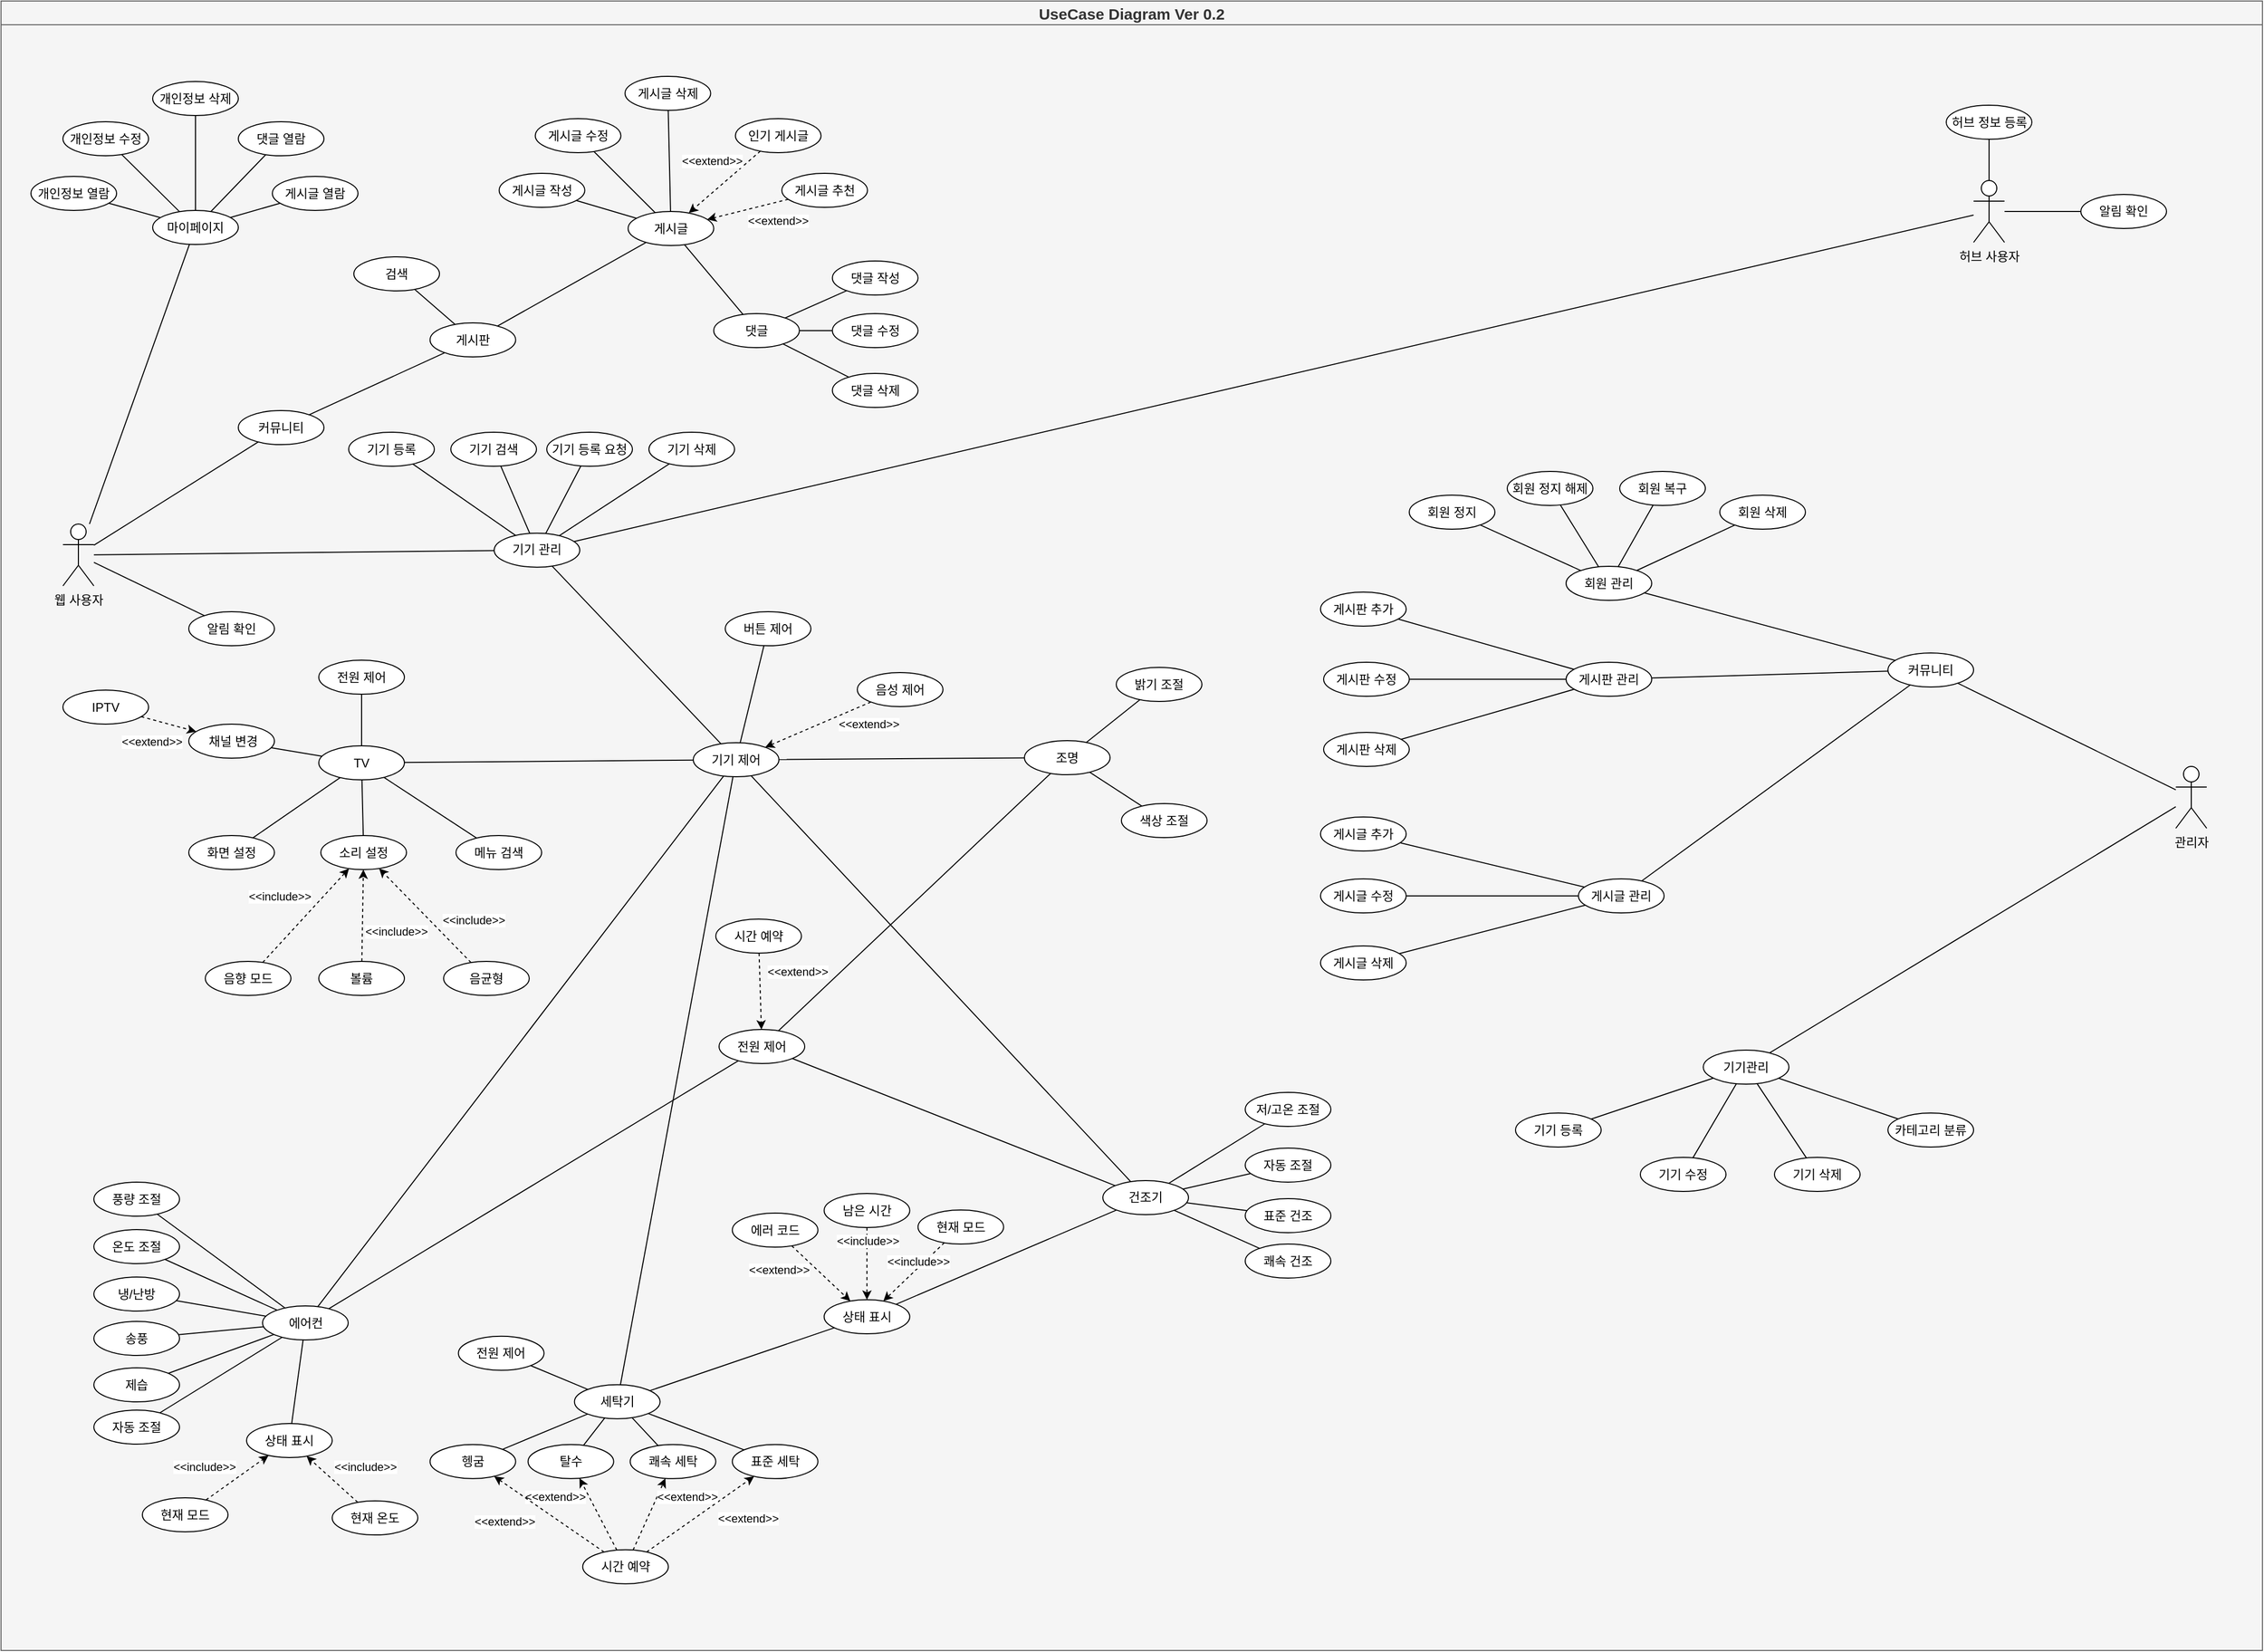 <mxfile version="24.2.2" type="github" pages="2">
  <diagram name="페이지-1" id="SPn03I5VUdhCUxH6A8fu">
    <mxGraphModel dx="6680" dy="2673" grid="0" gridSize="10" guides="1" tooltips="1" connect="0" arrows="1" fold="1" page="0" pageScale="1" pageWidth="827" pageHeight="1169" math="0" shadow="0">
      <root>
        <mxCell id="0" />
        <mxCell id="1" parent="0" />
        <mxCell id="x-I33g9ef6n6WWPvu_Kp-1" value="" style="group;fillColor=#f5f5f5;fontColor=#333333;strokeColor=#666666;" vertex="1" connectable="0" parent="1">
          <mxGeometry x="-3451" y="-682" width="2192" height="1599" as="geometry" />
        </mxCell>
        <mxCell id="dYHi77q5f8NIFPNNS61r-1" value="&lt;font style=&quot;font-size: 15px;&quot;&gt;UseCase Diagram Ver 0.2&lt;/font&gt;" style="swimlane;whiteSpace=wrap;html=1;container=0;fillColor=#f5f5f5;fontColor=#333333;strokeColor=#666666;" parent="x-I33g9ef6n6WWPvu_Kp-1" vertex="1">
          <mxGeometry width="2192" height="1599" as="geometry" />
        </mxCell>
        <mxCell id="wA8BdcNelRnBpHfo05_y-84" value="" style="endArrow=none;html=1;rounded=0;fontSize=12;startSize=8;endSize=8;curved=1;" edge="1" parent="x-I33g9ef6n6WWPvu_Kp-1" source="dYHi77q5f8NIFPNNS61r-209" target="wA8BdcNelRnBpHfo05_y-36">
          <mxGeometry width="50" height="50" relative="1" as="geometry">
            <mxPoint x="1183" y="448" as="sourcePoint" />
            <mxPoint x="1233" y="398" as="targetPoint" />
          </mxGeometry>
        </mxCell>
        <mxCell id="ZbV-34DNwL5VEdidi-xU-129" value="관리자" style="shape=umlActor;verticalLabelPosition=bottom;verticalAlign=top;html=1;outlineConnect=0;container=0;" parent="x-I33g9ef6n6WWPvu_Kp-1" vertex="1">
          <mxGeometry x="2108" y="742" width="30" height="60" as="geometry" />
        </mxCell>
        <mxCell id="ZbV-34DNwL5VEdidi-xU-130" value="기기 등록" style="ellipse;whiteSpace=wrap;html=1;container=0;" parent="x-I33g9ef6n6WWPvu_Kp-1" vertex="1">
          <mxGeometry x="1468" y="1078" width="83" height="33" as="geometry" />
        </mxCell>
        <mxCell id="ZbV-34DNwL5VEdidi-xU-131" value="기기관리" style="ellipse;whiteSpace=wrap;html=1;container=0;" parent="x-I33g9ef6n6WWPvu_Kp-1" vertex="1">
          <mxGeometry x="1650" y="1017" width="83" height="33" as="geometry" />
        </mxCell>
        <mxCell id="ZbV-34DNwL5VEdidi-xU-133" value="카테고리 분류" style="ellipse;whiteSpace=wrap;html=1;container=0;" parent="x-I33g9ef6n6WWPvu_Kp-1" vertex="1">
          <mxGeometry x="1829" y="1078" width="83" height="33" as="geometry" />
        </mxCell>
        <mxCell id="ZbV-34DNwL5VEdidi-xU-134" value="기기 삭제" style="ellipse;whiteSpace=wrap;html=1;container=0;" parent="x-I33g9ef6n6WWPvu_Kp-1" vertex="1">
          <mxGeometry x="1719" y="1121" width="83" height="33" as="geometry" />
        </mxCell>
        <mxCell id="ZbV-34DNwL5VEdidi-xU-135" value="기기 수정" style="ellipse;whiteSpace=wrap;html=1;container=0;" parent="x-I33g9ef6n6WWPvu_Kp-1" vertex="1">
          <mxGeometry x="1589" y="1121" width="83" height="33" as="geometry" />
        </mxCell>
        <mxCell id="ZbV-34DNwL5VEdidi-xU-136" value="" style="endArrow=none;html=1;rounded=0;" parent="x-I33g9ef6n6WWPvu_Kp-1" source="ZbV-34DNwL5VEdidi-xU-130" target="ZbV-34DNwL5VEdidi-xU-131" edge="1">
          <mxGeometry width="50" height="50" relative="1" as="geometry">
            <mxPoint x="1558" y="938" as="sourcePoint" />
            <mxPoint x="1608" y="888" as="targetPoint" />
          </mxGeometry>
        </mxCell>
        <mxCell id="ZbV-34DNwL5VEdidi-xU-137" value="" style="endArrow=none;html=1;rounded=0;" parent="x-I33g9ef6n6WWPvu_Kp-1" source="ZbV-34DNwL5VEdidi-xU-135" target="ZbV-34DNwL5VEdidi-xU-131" edge="1">
          <mxGeometry width="50" height="50" relative="1" as="geometry">
            <mxPoint x="1663" y="890" as="sourcePoint" />
            <mxPoint x="1713" y="840" as="targetPoint" />
          </mxGeometry>
        </mxCell>
        <mxCell id="ZbV-34DNwL5VEdidi-xU-138" value="" style="endArrow=none;html=1;rounded=0;" parent="x-I33g9ef6n6WWPvu_Kp-1" source="ZbV-34DNwL5VEdidi-xU-134" target="ZbV-34DNwL5VEdidi-xU-131" edge="1">
          <mxGeometry width="50" height="50" relative="1" as="geometry">
            <mxPoint x="1673" y="900" as="sourcePoint" />
            <mxPoint x="1723" y="850" as="targetPoint" />
          </mxGeometry>
        </mxCell>
        <mxCell id="ZbV-34DNwL5VEdidi-xU-139" value="" style="endArrow=none;html=1;rounded=0;" parent="x-I33g9ef6n6WWPvu_Kp-1" source="ZbV-34DNwL5VEdidi-xU-133" target="ZbV-34DNwL5VEdidi-xU-131" edge="1">
          <mxGeometry width="50" height="50" relative="1" as="geometry">
            <mxPoint x="1683" y="910" as="sourcePoint" />
            <mxPoint x="1733" y="860" as="targetPoint" />
          </mxGeometry>
        </mxCell>
        <mxCell id="ZbV-34DNwL5VEdidi-xU-140" value="" style="endArrow=none;html=1;rounded=0;" parent="x-I33g9ef6n6WWPvu_Kp-1" source="ZbV-34DNwL5VEdidi-xU-131" target="ZbV-34DNwL5VEdidi-xU-129" edge="1">
          <mxGeometry width="50" height="50" relative="1" as="geometry">
            <mxPoint x="1576" y="915.5" as="sourcePoint" />
            <mxPoint x="1663.0" y="987.0" as="targetPoint" />
          </mxGeometry>
        </mxCell>
        <mxCell id="ZbV-34DNwL5VEdidi-xU-142" value="회원 관리" style="ellipse;whiteSpace=wrap;html=1;container=0;" parent="x-I33g9ef6n6WWPvu_Kp-1" vertex="1">
          <mxGeometry x="1517" y="548" width="83" height="33" as="geometry" />
        </mxCell>
        <mxCell id="ZbV-34DNwL5VEdidi-xU-143" value="게시글 관리" style="ellipse;whiteSpace=wrap;html=1;container=0;" parent="x-I33g9ef6n6WWPvu_Kp-1" vertex="1">
          <mxGeometry x="1529" y="851" width="83" height="33" as="geometry" />
        </mxCell>
        <mxCell id="ZbV-34DNwL5VEdidi-xU-144" value="커뮤니티" style="ellipse;whiteSpace=wrap;html=1;container=0;" parent="x-I33g9ef6n6WWPvu_Kp-1" vertex="1">
          <mxGeometry x="1829" y="632" width="83" height="33" as="geometry" />
        </mxCell>
        <mxCell id="ZbV-34DNwL5VEdidi-xU-145" value="게시판 추가" style="ellipse;whiteSpace=wrap;html=1;container=0;" parent="x-I33g9ef6n6WWPvu_Kp-1" vertex="1">
          <mxGeometry x="1279" y="573" width="83" height="33" as="geometry" />
        </mxCell>
        <mxCell id="ZbV-34DNwL5VEdidi-xU-146" value="게시판 수정" style="ellipse;whiteSpace=wrap;html=1;container=0;" parent="x-I33g9ef6n6WWPvu_Kp-1" vertex="1">
          <mxGeometry x="1282" y="641" width="83" height="33" as="geometry" />
        </mxCell>
        <mxCell id="ZbV-34DNwL5VEdidi-xU-147" value="게시판 삭제" style="ellipse;whiteSpace=wrap;html=1;container=0;" parent="x-I33g9ef6n6WWPvu_Kp-1" vertex="1">
          <mxGeometry x="1282" y="709" width="83" height="33" as="geometry" />
        </mxCell>
        <mxCell id="ZbV-34DNwL5VEdidi-xU-148" value="게시글 추가" style="ellipse;whiteSpace=wrap;html=1;container=0;" parent="x-I33g9ef6n6WWPvu_Kp-1" vertex="1">
          <mxGeometry x="1279" y="791" width="83" height="33" as="geometry" />
        </mxCell>
        <mxCell id="ZbV-34DNwL5VEdidi-xU-149" value="게시글 수정" style="ellipse;whiteSpace=wrap;html=1;container=0;" parent="x-I33g9ef6n6WWPvu_Kp-1" vertex="1">
          <mxGeometry x="1279" y="851" width="83" height="33" as="geometry" />
        </mxCell>
        <mxCell id="ZbV-34DNwL5VEdidi-xU-150" value="게시글 삭제" style="ellipse;whiteSpace=wrap;html=1;container=0;" parent="x-I33g9ef6n6WWPvu_Kp-1" vertex="1">
          <mxGeometry x="1279" y="916" width="83" height="33" as="geometry" />
        </mxCell>
        <mxCell id="ZbV-34DNwL5VEdidi-xU-151" value="" style="endArrow=none;html=1;rounded=0;" parent="x-I33g9ef6n6WWPvu_Kp-1" source="ZbV-34DNwL5VEdidi-xU-144" target="ZbV-34DNwL5VEdidi-xU-142" edge="1">
          <mxGeometry width="50" height="50" relative="1" as="geometry">
            <mxPoint x="1793" y="603" as="sourcePoint" />
            <mxPoint x="1843" y="553" as="targetPoint" />
          </mxGeometry>
        </mxCell>
        <mxCell id="ZbV-34DNwL5VEdidi-xU-152" value="" style="endArrow=none;html=1;rounded=0;" parent="x-I33g9ef6n6WWPvu_Kp-1" source="ZbV-34DNwL5VEdidi-xU-144" target="ZbV-34DNwL5VEdidi-xU-160" edge="1">
          <mxGeometry width="50" height="50" relative="1" as="geometry">
            <mxPoint x="1930" y="539" as="sourcePoint" />
            <mxPoint x="1980" y="489" as="targetPoint" />
          </mxGeometry>
        </mxCell>
        <mxCell id="ZbV-34DNwL5VEdidi-xU-153" value="" style="endArrow=none;html=1;rounded=0;" parent="x-I33g9ef6n6WWPvu_Kp-1" source="ZbV-34DNwL5VEdidi-xU-144" target="ZbV-34DNwL5VEdidi-xU-143" edge="1">
          <mxGeometry width="50" height="50" relative="1" as="geometry">
            <mxPoint x="1940" y="549" as="sourcePoint" />
            <mxPoint x="1990" y="499" as="targetPoint" />
          </mxGeometry>
        </mxCell>
        <mxCell id="ZbV-34DNwL5VEdidi-xU-154" value="" style="endArrow=none;html=1;rounded=0;" parent="x-I33g9ef6n6WWPvu_Kp-1" source="ZbV-34DNwL5VEdidi-xU-160" target="ZbV-34DNwL5VEdidi-xU-146" edge="1">
          <mxGeometry width="50" height="50" relative="1" as="geometry">
            <mxPoint x="1870" y="537" as="sourcePoint" />
            <mxPoint x="1920" y="487" as="targetPoint" />
          </mxGeometry>
        </mxCell>
        <mxCell id="ZbV-34DNwL5VEdidi-xU-155" value="" style="endArrow=none;html=1;rounded=0;" parent="x-I33g9ef6n6WWPvu_Kp-1" source="ZbV-34DNwL5VEdidi-xU-160" target="ZbV-34DNwL5VEdidi-xU-147" edge="1">
          <mxGeometry width="50" height="50" relative="1" as="geometry">
            <mxPoint x="1880" y="547" as="sourcePoint" />
            <mxPoint x="1930" y="497" as="targetPoint" />
          </mxGeometry>
        </mxCell>
        <mxCell id="ZbV-34DNwL5VEdidi-xU-156" value="" style="endArrow=none;html=1;rounded=0;" parent="x-I33g9ef6n6WWPvu_Kp-1" source="ZbV-34DNwL5VEdidi-xU-143" target="ZbV-34DNwL5VEdidi-xU-148" edge="1">
          <mxGeometry width="50" height="50" relative="1" as="geometry">
            <mxPoint x="1886" y="663" as="sourcePoint" />
            <mxPoint x="1936" y="613" as="targetPoint" />
          </mxGeometry>
        </mxCell>
        <mxCell id="ZbV-34DNwL5VEdidi-xU-157" value="" style="endArrow=none;html=1;rounded=0;" parent="x-I33g9ef6n6WWPvu_Kp-1" source="ZbV-34DNwL5VEdidi-xU-143" target="ZbV-34DNwL5VEdidi-xU-149" edge="1">
          <mxGeometry width="50" height="50" relative="1" as="geometry">
            <mxPoint x="1896" y="673" as="sourcePoint" />
            <mxPoint x="1946" y="623" as="targetPoint" />
          </mxGeometry>
        </mxCell>
        <mxCell id="ZbV-34DNwL5VEdidi-xU-158" value="" style="endArrow=none;html=1;rounded=0;" parent="x-I33g9ef6n6WWPvu_Kp-1" source="ZbV-34DNwL5VEdidi-xU-143" target="ZbV-34DNwL5VEdidi-xU-150" edge="1">
          <mxGeometry width="50" height="50" relative="1" as="geometry">
            <mxPoint x="1906" y="683" as="sourcePoint" />
            <mxPoint x="1956" y="633" as="targetPoint" />
          </mxGeometry>
        </mxCell>
        <mxCell id="ZbV-34DNwL5VEdidi-xU-159" value="" style="endArrow=none;html=1;rounded=0;" parent="x-I33g9ef6n6WWPvu_Kp-1" source="ZbV-34DNwL5VEdidi-xU-160" target="ZbV-34DNwL5VEdidi-xU-145" edge="1">
          <mxGeometry width="50" height="50" relative="1" as="geometry">
            <mxPoint x="1870" y="537" as="sourcePoint" />
            <mxPoint x="1920" y="487" as="targetPoint" />
          </mxGeometry>
        </mxCell>
        <mxCell id="ZbV-34DNwL5VEdidi-xU-160" value="게시판 관리" style="ellipse;whiteSpace=wrap;html=1;container=0;" parent="x-I33g9ef6n6WWPvu_Kp-1" vertex="1">
          <mxGeometry x="1517" y="641" width="83" height="33" as="geometry" />
        </mxCell>
        <mxCell id="ZbV-34DNwL5VEdidi-xU-161" value="" style="endArrow=none;html=1;rounded=0;" parent="x-I33g9ef6n6WWPvu_Kp-1" source="ZbV-34DNwL5VEdidi-xU-129" target="ZbV-34DNwL5VEdidi-xU-144" edge="1">
          <mxGeometry width="50" height="50" relative="1" as="geometry">
            <mxPoint x="1158" y="1376.5" as="sourcePoint" />
            <mxPoint x="1208" y="1326.5" as="targetPoint" />
          </mxGeometry>
        </mxCell>
        <mxCell id="wA8BdcNelRnBpHfo05_y-27" value="회원 삭제" style="ellipse;whiteSpace=wrap;html=1;container=0;" vertex="1" parent="x-I33g9ef6n6WWPvu_Kp-1">
          <mxGeometry x="1666" y="479" width="83" height="33" as="geometry" />
        </mxCell>
        <mxCell id="wA8BdcNelRnBpHfo05_y-26" value="회원 정지" style="ellipse;whiteSpace=wrap;html=1;container=0;" vertex="1" parent="x-I33g9ef6n6WWPvu_Kp-1">
          <mxGeometry x="1365" y="479" width="83" height="33" as="geometry" />
        </mxCell>
        <mxCell id="wA8BdcNelRnBpHfo05_y-25" value="회원 복구" style="ellipse;whiteSpace=wrap;html=1;container=0;" vertex="1" parent="x-I33g9ef6n6WWPvu_Kp-1">
          <mxGeometry x="1569" y="456" width="83" height="33" as="geometry" />
        </mxCell>
        <mxCell id="wA8BdcNelRnBpHfo05_y-28" value="" style="endArrow=none;html=1;rounded=0;fontSize=12;startSize=8;endSize=8;curved=1;" edge="1" parent="x-I33g9ef6n6WWPvu_Kp-1" source="ZbV-34DNwL5VEdidi-xU-142" target="wA8BdcNelRnBpHfo05_y-26">
          <mxGeometry width="50" height="50" relative="1" as="geometry">
            <mxPoint x="1300" y="755" as="sourcePoint" />
            <mxPoint x="1350" y="705" as="targetPoint" />
          </mxGeometry>
        </mxCell>
        <mxCell id="wA8BdcNelRnBpHfo05_y-30" value="" style="endArrow=none;html=1;rounded=0;fontSize=12;startSize=8;endSize=8;curved=1;" edge="1" parent="x-I33g9ef6n6WWPvu_Kp-1" source="ZbV-34DNwL5VEdidi-xU-142" target="wA8BdcNelRnBpHfo05_y-27">
          <mxGeometry width="50" height="50" relative="1" as="geometry">
            <mxPoint x="1300" y="755" as="sourcePoint" />
            <mxPoint x="1350" y="705" as="targetPoint" />
          </mxGeometry>
        </mxCell>
        <mxCell id="wA8BdcNelRnBpHfo05_y-31" value="" style="endArrow=none;html=1;rounded=0;fontSize=12;startSize=8;endSize=8;curved=1;" edge="1" parent="x-I33g9ef6n6WWPvu_Kp-1" source="ZbV-34DNwL5VEdidi-xU-142" target="wA8BdcNelRnBpHfo05_y-25">
          <mxGeometry width="50" height="50" relative="1" as="geometry">
            <mxPoint x="1300" y="755" as="sourcePoint" />
            <mxPoint x="1350" y="705" as="targetPoint" />
          </mxGeometry>
        </mxCell>
        <mxCell id="wA8BdcNelRnBpHfo05_y-34" value="회원 정지 해제" style="ellipse;whiteSpace=wrap;html=1;container=0;" vertex="1" parent="x-I33g9ef6n6WWPvu_Kp-1">
          <mxGeometry x="1460" y="456" width="83" height="33" as="geometry" />
        </mxCell>
        <mxCell id="wA8BdcNelRnBpHfo05_y-35" value="" style="endArrow=none;html=1;rounded=0;fontSize=12;startSize=8;endSize=8;curved=1;" edge="1" parent="x-I33g9ef6n6WWPvu_Kp-1" source="ZbV-34DNwL5VEdidi-xU-142" target="wA8BdcNelRnBpHfo05_y-34">
          <mxGeometry width="50" height="50" relative="1" as="geometry">
            <mxPoint x="1656" y="818" as="sourcePoint" />
            <mxPoint x="1706" y="768" as="targetPoint" />
          </mxGeometry>
        </mxCell>
        <mxCell id="wA8BdcNelRnBpHfo05_y-80" value="허브 정보 등록" style="ellipse;whiteSpace=wrap;html=1;container=0;" vertex="1" parent="x-I33g9ef6n6WWPvu_Kp-1">
          <mxGeometry x="1885.5" y="101" width="83" height="33" as="geometry" />
        </mxCell>
        <mxCell id="wA8BdcNelRnBpHfo05_y-82" value="알림 확인" style="ellipse;whiteSpace=wrap;html=1;container=0;" vertex="1" parent="x-I33g9ef6n6WWPvu_Kp-1">
          <mxGeometry x="2016" y="187.5" width="83" height="33" as="geometry" />
        </mxCell>
        <mxCell id="wA8BdcNelRnBpHfo05_y-36" value="허브 사용자" style="shape=umlActor;verticalLabelPosition=bottom;verticalAlign=top;html=1;outlineConnect=0;" vertex="1" parent="x-I33g9ef6n6WWPvu_Kp-1">
          <mxGeometry x="1912" y="174" width="30" height="60" as="geometry" />
        </mxCell>
        <mxCell id="wA8BdcNelRnBpHfo05_y-85" value="" style="endArrow=none;html=1;rounded=0;fontSize=12;startSize=8;endSize=8;curved=1;" edge="1" parent="x-I33g9ef6n6WWPvu_Kp-1" source="wA8BdcNelRnBpHfo05_y-36" target="wA8BdcNelRnBpHfo05_y-80">
          <mxGeometry width="50" height="50" relative="1" as="geometry">
            <mxPoint x="1430" y="448" as="sourcePoint" />
            <mxPoint x="1480" y="398" as="targetPoint" />
          </mxGeometry>
        </mxCell>
        <mxCell id="wA8BdcNelRnBpHfo05_y-86" value="" style="endArrow=none;html=1;rounded=0;fontSize=12;startSize=8;endSize=8;curved=1;" edge="1" parent="x-I33g9ef6n6WWPvu_Kp-1" source="wA8BdcNelRnBpHfo05_y-36" target="wA8BdcNelRnBpHfo05_y-82">
          <mxGeometry width="50" height="50" relative="1" as="geometry">
            <mxPoint x="1430" y="448" as="sourcePoint" />
            <mxPoint x="1480" y="398" as="targetPoint" />
          </mxGeometry>
        </mxCell>
        <mxCell id="dYHi77q5f8NIFPNNS61r-3" value="웹 사용자" style="shape=umlActor;verticalLabelPosition=bottom;verticalAlign=top;html=1;outlineConnect=0;container=0;" parent="x-I33g9ef6n6WWPvu_Kp-1" vertex="1">
          <mxGeometry x="60" y="507" width="30" height="60" as="geometry" />
        </mxCell>
        <mxCell id="dYHi77q5f8NIFPNNS61r-42" value="" style="endArrow=none;html=1;rounded=0;" parent="x-I33g9ef6n6WWPvu_Kp-1" source="dYHi77q5f8NIFPNNS61r-3" target="dYHi77q5f8NIFPNNS61r-8" edge="1">
          <mxGeometry width="50" height="50" relative="1" as="geometry">
            <mxPoint x="190" y="222.5" as="sourcePoint" />
            <mxPoint x="218.51" y="307.007" as="targetPoint" />
          </mxGeometry>
        </mxCell>
        <mxCell id="dYHi77q5f8NIFPNNS61r-8" value="커뮤니티" style="ellipse;whiteSpace=wrap;html=1;container=0;" parent="x-I33g9ef6n6WWPvu_Kp-1" vertex="1">
          <mxGeometry x="230" y="397" width="83" height="33" as="geometry" />
        </mxCell>
        <mxCell id="dYHi77q5f8NIFPNNS61r-10" value="게시판" style="ellipse;whiteSpace=wrap;html=1;container=0;" parent="x-I33g9ef6n6WWPvu_Kp-1" vertex="1">
          <mxGeometry x="415.83" y="312" width="83" height="33" as="geometry" />
        </mxCell>
        <mxCell id="dYHi77q5f8NIFPNNS61r-12" value="검색" style="ellipse;whiteSpace=wrap;html=1;container=0;" parent="x-I33g9ef6n6WWPvu_Kp-1" vertex="1">
          <mxGeometry x="342" y="248" width="83" height="33" as="geometry" />
        </mxCell>
        <mxCell id="dYHi77q5f8NIFPNNS61r-14" value="게시글 작성" style="ellipse;whiteSpace=wrap;html=1;container=0;" parent="x-I33g9ef6n6WWPvu_Kp-1" vertex="1">
          <mxGeometry x="482.83" y="167" width="83" height="33" as="geometry" />
        </mxCell>
        <mxCell id="dYHi77q5f8NIFPNNS61r-15" value="게시글 삭제" style="ellipse;whiteSpace=wrap;html=1;container=0;" parent="x-I33g9ef6n6WWPvu_Kp-1" vertex="1">
          <mxGeometry x="604.83" y="73" width="83" height="33" as="geometry" />
        </mxCell>
        <mxCell id="dYHi77q5f8NIFPNNS61r-16" value="게시글 수정" style="ellipse;whiteSpace=wrap;html=1;container=0;" parent="x-I33g9ef6n6WWPvu_Kp-1" vertex="1">
          <mxGeometry x="517.83" y="114" width="83" height="33" as="geometry" />
        </mxCell>
        <mxCell id="dYHi77q5f8NIFPNNS61r-17" value="댓글" style="ellipse;whiteSpace=wrap;html=1;container=0;" parent="x-I33g9ef6n6WWPvu_Kp-1" vertex="1">
          <mxGeometry x="690.83" y="303" width="83" height="33" as="geometry" />
        </mxCell>
        <mxCell id="dYHi77q5f8NIFPNNS61r-18" value="인기 게시글" style="ellipse;whiteSpace=wrap;html=1;container=0;" parent="x-I33g9ef6n6WWPvu_Kp-1" vertex="1">
          <mxGeometry x="711.83" y="114" width="83" height="33" as="geometry" />
        </mxCell>
        <mxCell id="dYHi77q5f8NIFPNNS61r-19" value="게시글 추천" style="ellipse;whiteSpace=wrap;html=1;container=0;" parent="x-I33g9ef6n6WWPvu_Kp-1" vertex="1">
          <mxGeometry x="756.83" y="167" width="83" height="33" as="geometry" />
        </mxCell>
        <mxCell id="dYHi77q5f8NIFPNNS61r-20" value="게시글" style="ellipse;whiteSpace=wrap;html=1;container=0;" parent="x-I33g9ef6n6WWPvu_Kp-1" vertex="1">
          <mxGeometry x="607.83" y="204" width="83" height="33" as="geometry" />
        </mxCell>
        <mxCell id="dYHi77q5f8NIFPNNS61r-21" value="" style="endArrow=none;html=1;rounded=0;" parent="x-I33g9ef6n6WWPvu_Kp-1" source="dYHi77q5f8NIFPNNS61r-10" target="dYHi77q5f8NIFPNNS61r-20" edge="1">
          <mxGeometry width="50" height="50" relative="1" as="geometry">
            <mxPoint x="542" y="456.5" as="sourcePoint" />
            <mxPoint x="592" y="406.5" as="targetPoint" />
          </mxGeometry>
        </mxCell>
        <mxCell id="dYHi77q5f8NIFPNNS61r-22" value="" style="endArrow=none;html=1;rounded=0;" parent="x-I33g9ef6n6WWPvu_Kp-1" source="dYHi77q5f8NIFPNNS61r-20" target="dYHi77q5f8NIFPNNS61r-17" edge="1">
          <mxGeometry width="50" height="50" relative="1" as="geometry">
            <mxPoint x="542" y="456.5" as="sourcePoint" />
            <mxPoint x="592" y="406.5" as="targetPoint" />
          </mxGeometry>
        </mxCell>
        <mxCell id="dYHi77q5f8NIFPNNS61r-23" value="" style="endArrow=none;html=1;rounded=0;" parent="x-I33g9ef6n6WWPvu_Kp-1" source="dYHi77q5f8NIFPNNS61r-20" target="dYHi77q5f8NIFPNNS61r-14" edge="1">
          <mxGeometry width="50" height="50" relative="1" as="geometry">
            <mxPoint x="839.59" y="442.5" as="sourcePoint" />
            <mxPoint x="889.59" y="392.5" as="targetPoint" />
          </mxGeometry>
        </mxCell>
        <mxCell id="dYHi77q5f8NIFPNNS61r-24" value="" style="endArrow=none;html=1;rounded=0;" parent="x-I33g9ef6n6WWPvu_Kp-1" source="dYHi77q5f8NIFPNNS61r-20" target="dYHi77q5f8NIFPNNS61r-16" edge="1">
          <mxGeometry width="50" height="50" relative="1" as="geometry">
            <mxPoint x="839.59" y="442.5" as="sourcePoint" />
            <mxPoint x="889.59" y="392.5" as="targetPoint" />
          </mxGeometry>
        </mxCell>
        <mxCell id="dYHi77q5f8NIFPNNS61r-25" value="" style="endArrow=none;html=1;rounded=0;" parent="x-I33g9ef6n6WWPvu_Kp-1" source="dYHi77q5f8NIFPNNS61r-20" target="dYHi77q5f8NIFPNNS61r-15" edge="1">
          <mxGeometry width="50" height="50" relative="1" as="geometry">
            <mxPoint x="665.83" y="421.5" as="sourcePoint" />
            <mxPoint x="715.83" y="371.5" as="targetPoint" />
          </mxGeometry>
        </mxCell>
        <mxCell id="dYHi77q5f8NIFPNNS61r-29" value="" style="endArrow=classic;html=1;rounded=0;dashed=1;" parent="x-I33g9ef6n6WWPvu_Kp-1" source="dYHi77q5f8NIFPNNS61r-19" target="dYHi77q5f8NIFPNNS61r-20" edge="1">
          <mxGeometry width="50" height="50" relative="1" as="geometry">
            <mxPoint x="665.83" y="421.5" as="sourcePoint" />
            <mxPoint x="715.83" y="371.5" as="targetPoint" />
          </mxGeometry>
        </mxCell>
        <mxCell id="dYHi77q5f8NIFPNNS61r-30" value="&amp;lt;&amp;lt;extend&amp;gt;&amp;gt;" style="edgeLabel;html=1;align=center;verticalAlign=middle;resizable=0;points=[];container=0;" parent="dYHi77q5f8NIFPNNS61r-29" vertex="1" connectable="0">
          <mxGeometry x="-0.471" relative="1" as="geometry">
            <mxPoint x="11" y="15" as="offset" />
          </mxGeometry>
        </mxCell>
        <mxCell id="dYHi77q5f8NIFPNNS61r-31" value="" style="endArrow=classic;html=1;rounded=0;dashed=1;" parent="x-I33g9ef6n6WWPvu_Kp-1" source="dYHi77q5f8NIFPNNS61r-18" target="dYHi77q5f8NIFPNNS61r-20" edge="1">
          <mxGeometry width="50" height="50" relative="1" as="geometry">
            <mxPoint x="802.83" y="302.5" as="sourcePoint" />
            <mxPoint x="676.83" y="241.5" as="targetPoint" />
          </mxGeometry>
        </mxCell>
        <mxCell id="dYHi77q5f8NIFPNNS61r-32" value="&amp;lt;&amp;lt;extend&amp;gt;&amp;gt;" style="edgeLabel;html=1;align=center;verticalAlign=middle;resizable=0;points=[];container=0;" parent="dYHi77q5f8NIFPNNS61r-31" vertex="1" connectable="0">
          <mxGeometry x="-0.471" relative="1" as="geometry">
            <mxPoint x="-29" y="-7" as="offset" />
          </mxGeometry>
        </mxCell>
        <mxCell id="dYHi77q5f8NIFPNNS61r-33" value="댓글 작성" style="ellipse;whiteSpace=wrap;html=1;container=0;" parent="x-I33g9ef6n6WWPvu_Kp-1" vertex="1">
          <mxGeometry x="805.83" y="252" width="83" height="33" as="geometry" />
        </mxCell>
        <mxCell id="dYHi77q5f8NIFPNNS61r-35" value="댓글 삭제" style="ellipse;whiteSpace=wrap;html=1;container=0;" parent="x-I33g9ef6n6WWPvu_Kp-1" vertex="1">
          <mxGeometry x="805.83" y="361" width="83" height="33" as="geometry" />
        </mxCell>
        <mxCell id="dYHi77q5f8NIFPNNS61r-34" value="댓글 수정" style="ellipse;whiteSpace=wrap;html=1;container=0;" parent="x-I33g9ef6n6WWPvu_Kp-1" vertex="1">
          <mxGeometry x="805.83" y="303" width="83" height="33" as="geometry" />
        </mxCell>
        <mxCell id="dYHi77q5f8NIFPNNS61r-38" value="" style="endArrow=none;html=1;rounded=0;" parent="x-I33g9ef6n6WWPvu_Kp-1" source="dYHi77q5f8NIFPNNS61r-17" target="dYHi77q5f8NIFPNNS61r-33" edge="1">
          <mxGeometry width="50" height="50" relative="1" as="geometry">
            <mxPoint x="81" y="522.5" as="sourcePoint" />
            <mxPoint x="131" y="472.5" as="targetPoint" />
          </mxGeometry>
        </mxCell>
        <mxCell id="dYHi77q5f8NIFPNNS61r-37" value="" style="endArrow=none;html=1;rounded=0;" parent="x-I33g9ef6n6WWPvu_Kp-1" source="dYHi77q5f8NIFPNNS61r-17" target="dYHi77q5f8NIFPNNS61r-34" edge="1">
          <mxGeometry width="50" height="50" relative="1" as="geometry">
            <mxPoint x="71" y="512.5" as="sourcePoint" />
            <mxPoint x="121" y="462.5" as="targetPoint" />
          </mxGeometry>
        </mxCell>
        <mxCell id="dYHi77q5f8NIFPNNS61r-36" value="" style="endArrow=none;html=1;rounded=0;" parent="x-I33g9ef6n6WWPvu_Kp-1" source="dYHi77q5f8NIFPNNS61r-17" target="dYHi77q5f8NIFPNNS61r-35" edge="1">
          <mxGeometry width="50" height="50" relative="1" as="geometry">
            <mxPoint x="61" y="502.5" as="sourcePoint" />
            <mxPoint x="111" y="452.5" as="targetPoint" />
          </mxGeometry>
        </mxCell>
        <mxCell id="dYHi77q5f8NIFPNNS61r-39" value="" style="endArrow=none;html=1;rounded=0;" parent="x-I33g9ef6n6WWPvu_Kp-1" source="dYHi77q5f8NIFPNNS61r-8" target="dYHi77q5f8NIFPNNS61r-10" edge="1">
          <mxGeometry width="50" height="50" relative="1" as="geometry">
            <mxPoint x="110" y="506.5" as="sourcePoint" />
            <mxPoint x="160" y="456.5" as="targetPoint" />
          </mxGeometry>
        </mxCell>
        <mxCell id="dYHi77q5f8NIFPNNS61r-41" value="" style="endArrow=none;html=1;rounded=0;" parent="x-I33g9ef6n6WWPvu_Kp-1" source="dYHi77q5f8NIFPNNS61r-12" target="dYHi77q5f8NIFPNNS61r-10" edge="1">
          <mxGeometry width="50" height="50" relative="1" as="geometry">
            <mxPoint x="170" y="435.5" as="sourcePoint" />
            <mxPoint x="220" y="385.5" as="targetPoint" />
          </mxGeometry>
        </mxCell>
        <mxCell id="dYHi77q5f8NIFPNNS61r-231" value="마이페이지" style="ellipse;whiteSpace=wrap;html=1;container=0;" parent="x-I33g9ef6n6WWPvu_Kp-1" vertex="1">
          <mxGeometry x="147" y="203" width="83" height="33" as="geometry" />
        </mxCell>
        <mxCell id="dYHi77q5f8NIFPNNS61r-232" value="개인정보 열람" style="ellipse;whiteSpace=wrap;html=1;container=0;" parent="x-I33g9ef6n6WWPvu_Kp-1" vertex="1">
          <mxGeometry x="29" y="170" width="83" height="33" as="geometry" />
        </mxCell>
        <mxCell id="dYHi77q5f8NIFPNNS61r-233" value="개인정보 수정" style="ellipse;whiteSpace=wrap;html=1;container=0;" parent="x-I33g9ef6n6WWPvu_Kp-1" vertex="1">
          <mxGeometry x="60" y="117" width="83" height="33" as="geometry" />
        </mxCell>
        <mxCell id="dYHi77q5f8NIFPNNS61r-234" value="게시글 열람" style="ellipse;whiteSpace=wrap;html=1;container=0;" parent="x-I33g9ef6n6WWPvu_Kp-1" vertex="1">
          <mxGeometry x="263" y="170" width="83" height="33" as="geometry" />
        </mxCell>
        <mxCell id="dYHi77q5f8NIFPNNS61r-235" value="댓글 열람" style="ellipse;whiteSpace=wrap;html=1;container=0;" parent="x-I33g9ef6n6WWPvu_Kp-1" vertex="1">
          <mxGeometry x="230" y="117" width="83" height="33" as="geometry" />
        </mxCell>
        <mxCell id="dYHi77q5f8NIFPNNS61r-238" value="" style="endArrow=none;html=1;rounded=0;" parent="x-I33g9ef6n6WWPvu_Kp-1" source="dYHi77q5f8NIFPNNS61r-231" target="dYHi77q5f8NIFPNNS61r-232" edge="1">
          <mxGeometry width="50" height="50" relative="1" as="geometry">
            <mxPoint x="296" y="-6" as="sourcePoint" />
            <mxPoint x="346" y="-56" as="targetPoint" />
          </mxGeometry>
        </mxCell>
        <mxCell id="dYHi77q5f8NIFPNNS61r-239" value="" style="endArrow=none;html=1;rounded=0;" parent="x-I33g9ef6n6WWPvu_Kp-1" source="dYHi77q5f8NIFPNNS61r-231" target="dYHi77q5f8NIFPNNS61r-235" edge="1">
          <mxGeometry width="50" height="50" relative="1" as="geometry">
            <mxPoint x="296" y="-6" as="sourcePoint" />
            <mxPoint x="346" y="-56" as="targetPoint" />
          </mxGeometry>
        </mxCell>
        <mxCell id="dYHi77q5f8NIFPNNS61r-240" value="" style="endArrow=none;html=1;rounded=0;" parent="x-I33g9ef6n6WWPvu_Kp-1" source="dYHi77q5f8NIFPNNS61r-234" target="dYHi77q5f8NIFPNNS61r-231" edge="1">
          <mxGeometry width="50" height="50" relative="1" as="geometry">
            <mxPoint x="296" y="-6" as="sourcePoint" />
            <mxPoint x="346" y="-56" as="targetPoint" />
          </mxGeometry>
        </mxCell>
        <mxCell id="dYHi77q5f8NIFPNNS61r-241" value="" style="endArrow=none;html=1;rounded=0;" parent="x-I33g9ef6n6WWPvu_Kp-1" source="dYHi77q5f8NIFPNNS61r-3" target="dYHi77q5f8NIFPNNS61r-231" edge="1">
          <mxGeometry width="50" height="50" relative="1" as="geometry">
            <mxPoint x="273" y="222" as="sourcePoint" />
            <mxPoint x="323" y="172" as="targetPoint" />
          </mxGeometry>
        </mxCell>
        <mxCell id="dYHi77q5f8NIFPNNS61r-205" value="세탁기" style="ellipse;whiteSpace=wrap;html=1;container=0;" parent="x-I33g9ef6n6WWPvu_Kp-1" vertex="1">
          <mxGeometry x="555.83" y="1341.43" width="83" height="33" as="geometry" />
        </mxCell>
        <mxCell id="dYHi77q5f8NIFPNNS61r-206" value="에어컨" style="ellipse;whiteSpace=wrap;html=1;container=0;" parent="x-I33g9ef6n6WWPvu_Kp-1" vertex="1">
          <mxGeometry x="253.5" y="1265" width="83" height="33" as="geometry" />
        </mxCell>
        <mxCell id="dYHi77q5f8NIFPNNS61r-207" value="건조기" style="ellipse;whiteSpace=wrap;html=1;container=0;" parent="x-I33g9ef6n6WWPvu_Kp-1" vertex="1">
          <mxGeometry x="1068" y="1143.5" width="83" height="33" as="geometry" />
        </mxCell>
        <mxCell id="dYHi77q5f8NIFPNNS61r-208" value="조명" style="ellipse;whiteSpace=wrap;html=1;container=0;" parent="x-I33g9ef6n6WWPvu_Kp-1" vertex="1">
          <mxGeometry x="992" y="717" width="83" height="33" as="geometry" />
        </mxCell>
        <mxCell id="dYHi77q5f8NIFPNNS61r-226" value="음성 제어" style="ellipse;whiteSpace=wrap;html=1;container=0;" parent="x-I33g9ef6n6WWPvu_Kp-1" vertex="1">
          <mxGeometry x="830" y="651" width="83" height="33" as="geometry" />
        </mxCell>
        <mxCell id="dYHi77q5f8NIFPNNS61r-203" value="기기 제어" style="ellipse;whiteSpace=wrap;html=1;container=0;" parent="x-I33g9ef6n6WWPvu_Kp-1" vertex="1">
          <mxGeometry x="671" y="719" width="83" height="33" as="geometry" />
        </mxCell>
        <mxCell id="dYHi77q5f8NIFPNNS61r-212" value="" style="endArrow=none;html=1;rounded=0;" parent="x-I33g9ef6n6WWPvu_Kp-1" source="dYHi77q5f8NIFPNNS61r-205" target="dYHi77q5f8NIFPNNS61r-203" edge="1">
          <mxGeometry width="50" height="50" relative="1" as="geometry">
            <mxPoint x="88" y="940.25" as="sourcePoint" />
            <mxPoint x="138" y="890.25" as="targetPoint" />
          </mxGeometry>
        </mxCell>
        <mxCell id="dYHi77q5f8NIFPNNS61r-213" value="" style="endArrow=none;html=1;rounded=0;" parent="x-I33g9ef6n6WWPvu_Kp-1" source="dYHi77q5f8NIFPNNS61r-206" target="dYHi77q5f8NIFPNNS61r-203" edge="1">
          <mxGeometry width="50" height="50" relative="1" as="geometry">
            <mxPoint x="88" y="940.25" as="sourcePoint" />
            <mxPoint x="138" y="890.25" as="targetPoint" />
          </mxGeometry>
        </mxCell>
        <mxCell id="dYHi77q5f8NIFPNNS61r-214" value="" style="endArrow=none;html=1;rounded=0;" parent="x-I33g9ef6n6WWPvu_Kp-1" source="dYHi77q5f8NIFPNNS61r-207" target="dYHi77q5f8NIFPNNS61r-203" edge="1">
          <mxGeometry width="50" height="50" relative="1" as="geometry">
            <mxPoint x="88" y="940.25" as="sourcePoint" />
            <mxPoint x="138" y="890.25" as="targetPoint" />
          </mxGeometry>
        </mxCell>
        <mxCell id="dYHi77q5f8NIFPNNS61r-215" value="" style="endArrow=none;html=1;rounded=0;" parent="x-I33g9ef6n6WWPvu_Kp-1" source="dYHi77q5f8NIFPNNS61r-208" target="dYHi77q5f8NIFPNNS61r-203" edge="1">
          <mxGeometry width="50" height="50" relative="1" as="geometry">
            <mxPoint x="88" y="940.25" as="sourcePoint" />
            <mxPoint x="138" y="890.25" as="targetPoint" />
          </mxGeometry>
        </mxCell>
        <mxCell id="dYHi77q5f8NIFPNNS61r-229" value="" style="endArrow=classic;html=1;rounded=0;dashed=1;" parent="x-I33g9ef6n6WWPvu_Kp-1" source="dYHi77q5f8NIFPNNS61r-226" target="dYHi77q5f8NIFPNNS61r-203" edge="1">
          <mxGeometry width="50" height="50" relative="1" as="geometry">
            <mxPoint x="716.665" y="649.419" as="sourcePoint" />
            <mxPoint x="147.33" y="1072.5" as="targetPoint" />
          </mxGeometry>
        </mxCell>
        <mxCell id="dYHi77q5f8NIFPNNS61r-230" value="&amp;lt;&amp;lt;extend&amp;gt;&amp;gt;" style="edgeLabel;html=1;align=center;verticalAlign=middle;resizable=0;points=[];container=0;" parent="dYHi77q5f8NIFPNNS61r-229" vertex="1" connectable="0">
          <mxGeometry x="-0.32" y="-5" relative="1" as="geometry">
            <mxPoint x="34" y="11" as="offset" />
          </mxGeometry>
        </mxCell>
        <mxCell id="ZbV-34DNwL5VEdidi-xU-1" value="개인정보 삭제" style="ellipse;whiteSpace=wrap;html=1;container=0;" parent="x-I33g9ef6n6WWPvu_Kp-1" vertex="1">
          <mxGeometry x="147" y="78" width="83" height="33" as="geometry" />
        </mxCell>
        <mxCell id="ZbV-34DNwL5VEdidi-xU-2" value="" style="endArrow=none;html=1;rounded=0;" parent="x-I33g9ef6n6WWPvu_Kp-1" source="dYHi77q5f8NIFPNNS61r-231" target="ZbV-34DNwL5VEdidi-xU-1" edge="1">
          <mxGeometry width="50" height="50" relative="1" as="geometry">
            <mxPoint x="291" y="328" as="sourcePoint" />
            <mxPoint x="341" y="278" as="targetPoint" />
          </mxGeometry>
        </mxCell>
        <mxCell id="ZbV-34DNwL5VEdidi-xU-3" value="" style="endArrow=none;html=1;rounded=0;" parent="x-I33g9ef6n6WWPvu_Kp-1" source="dYHi77q5f8NIFPNNS61r-231" target="dYHi77q5f8NIFPNNS61r-233" edge="1">
          <mxGeometry width="50" height="50" relative="1" as="geometry">
            <mxPoint x="301" y="338" as="sourcePoint" />
            <mxPoint x="162" y="138" as="targetPoint" />
          </mxGeometry>
        </mxCell>
        <mxCell id="ZbV-34DNwL5VEdidi-xU-6" value="버튼 제어" style="ellipse;whiteSpace=wrap;html=1;container=0;" parent="x-I33g9ef6n6WWPvu_Kp-1" vertex="1">
          <mxGeometry x="702" y="592" width="83" height="33" as="geometry" />
        </mxCell>
        <mxCell id="ZbV-34DNwL5VEdidi-xU-8" value="" style="endArrow=none;html=1;rounded=0;" parent="x-I33g9ef6n6WWPvu_Kp-1" source="dYHi77q5f8NIFPNNS61r-203" target="ZbV-34DNwL5VEdidi-xU-6" edge="1">
          <mxGeometry width="50" height="50" relative="1" as="geometry">
            <mxPoint x="77.33" y="686" as="sourcePoint" />
            <mxPoint x="127.33" y="636" as="targetPoint" />
          </mxGeometry>
        </mxCell>
        <mxCell id="ZbV-34DNwL5VEdidi-xU-406" value="시간 예약" style="ellipse;whiteSpace=wrap;html=1;container=0;" parent="x-I33g9ef6n6WWPvu_Kp-1" vertex="1">
          <mxGeometry x="563.83" y="1501.43" width="83" height="33" as="geometry" />
        </mxCell>
        <mxCell id="ZbV-34DNwL5VEdidi-xU-407" value="표준 세탁" style="ellipse;whiteSpace=wrap;html=1;container=0;" parent="x-I33g9ef6n6WWPvu_Kp-1" vertex="1">
          <mxGeometry x="708.83" y="1399.43" width="83" height="33" as="geometry" />
        </mxCell>
        <mxCell id="ZbV-34DNwL5VEdidi-xU-408" value="쾌속 세탁&lt;span style=&quot;color: rgba(0, 0, 0, 0); font-family: monospace; font-size: 0px; text-align: start; text-wrap: nowrap;&quot;&gt;%3CmxGraphModel%3E%3Croot%3E%3CmxCell%20id%3D%220%22%2F%3E%3CmxCell%20id%3D%221%22%20parent%3D%220%22%2F%3E%3CmxCell%20id%3D%222%22%20value%3D%22%EC%A0%84%EC%9B%90%20%EC%A0%9C%EC%96%B4%22%20style%3D%22ellipse%3BwhiteSpace%3Dwrap%3Bhtml%3D1%3B%22%20vertex%3D%221%22%20parent%3D%221%22%3E%3CmxGeometry%20x%3D%22-563%22%20y%3D%22336.73%22%20width%3D%2283%22%20height%3D%2233%22%20as%3D%22geometry%22%2F%3E%3C%2FmxCell%3E%3C%2Froot%3E%3C%2FmxGraphModel%3E&lt;/span&gt;&lt;span style=&quot;color: rgba(0, 0, 0, 0); font-family: monospace; font-size: 0px; text-align: start; text-wrap: nowrap;&quot;&gt;%3CmxGraphModel%3E%3Croot%3E%3CmxCell%20id%3D%220%22%2F%3E%3CmxCell%20id%3D%221%22%20parent%3D%220%22%2F%3E%3CmxCell%20id%3D%222%22%20value%3D%22%EC%A0%84%EC%9B%90%20%EC%A0%9C%EC%96%B4%22%20style%3D%22ellipse%3BwhiteSpace%3Dwrap%3Bhtml%3D1%3B%22%20vertex%3D%221%22%20parent%3D%221%22%3E%3CmxGeometry%20x%3D%22-563%22%20y%3D%22336.73%22%20width%3D%2283%22%20height%3D%2233%22%20as%3D%22geometry%22%2F%3E%3C%2FmxCell%3E%3C%2Froot%3E%3C%2FmxGraphModel%3E&lt;/span&gt;" style="ellipse;whiteSpace=wrap;html=1;container=0;" parent="x-I33g9ef6n6WWPvu_Kp-1" vertex="1">
          <mxGeometry x="609.83" y="1399.43" width="83" height="33" as="geometry" />
        </mxCell>
        <mxCell id="ZbV-34DNwL5VEdidi-xU-409" value="헹굼" style="ellipse;whiteSpace=wrap;html=1;container=0;" parent="x-I33g9ef6n6WWPvu_Kp-1" vertex="1">
          <mxGeometry x="415.83" y="1399.43" width="83" height="33" as="geometry" />
        </mxCell>
        <mxCell id="ZbV-34DNwL5VEdidi-xU-410" value="탈수" style="ellipse;whiteSpace=wrap;html=1;container=0;" parent="x-I33g9ef6n6WWPvu_Kp-1" vertex="1">
          <mxGeometry x="510.83" y="1399.43" width="83" height="33" as="geometry" />
        </mxCell>
        <mxCell id="ZbV-34DNwL5VEdidi-xU-411" value="" style="endArrow=classic;html=1;rounded=0;dashed=1;" parent="x-I33g9ef6n6WWPvu_Kp-1" source="ZbV-34DNwL5VEdidi-xU-406" target="ZbV-34DNwL5VEdidi-xU-407" edge="1">
          <mxGeometry width="50" height="50" relative="1" as="geometry">
            <mxPoint x="668.83" y="1419.43" as="sourcePoint" />
            <mxPoint x="718.83" y="1369.43" as="targetPoint" />
          </mxGeometry>
        </mxCell>
        <mxCell id="ZbV-34DNwL5VEdidi-xU-412" value="&amp;lt;&amp;lt;extend&amp;gt;&amp;gt;" style="edgeLabel;html=1;align=center;verticalAlign=middle;resizable=0;points=[];container=0;" parent="ZbV-34DNwL5VEdidi-xU-411" vertex="1" connectable="0">
          <mxGeometry x="0.122" y="5" relative="1" as="geometry">
            <mxPoint x="42" y="12" as="offset" />
          </mxGeometry>
        </mxCell>
        <mxCell id="ZbV-34DNwL5VEdidi-xU-413" value="" style="endArrow=classic;html=1;rounded=0;dashed=1;" parent="x-I33g9ef6n6WWPvu_Kp-1" source="ZbV-34DNwL5VEdidi-xU-406" target="ZbV-34DNwL5VEdidi-xU-408" edge="1">
          <mxGeometry width="50" height="50" relative="1" as="geometry">
            <mxPoint x="819.83" y="1448.43" as="sourcePoint" />
            <mxPoint x="734.83" y="1412.43" as="targetPoint" />
          </mxGeometry>
        </mxCell>
        <mxCell id="ZbV-34DNwL5VEdidi-xU-414" value="&amp;lt;&amp;lt;extend&amp;gt;&amp;gt;" style="edgeLabel;html=1;align=center;verticalAlign=middle;resizable=0;points=[];container=0;" parent="ZbV-34DNwL5VEdidi-xU-413" vertex="1" connectable="0">
          <mxGeometry x="-0.277" y="-1" relative="1" as="geometry">
            <mxPoint x="40" y="-27" as="offset" />
          </mxGeometry>
        </mxCell>
        <mxCell id="ZbV-34DNwL5VEdidi-xU-415" value="" style="endArrow=classic;html=1;rounded=0;dashed=1;" parent="x-I33g9ef6n6WWPvu_Kp-1" source="ZbV-34DNwL5VEdidi-xU-406" target="ZbV-34DNwL5VEdidi-xU-410" edge="1">
          <mxGeometry width="50" height="50" relative="1" as="geometry">
            <mxPoint x="829.83" y="1458.43" as="sourcePoint" />
            <mxPoint x="744.83" y="1422.43" as="targetPoint" />
          </mxGeometry>
        </mxCell>
        <mxCell id="ZbV-34DNwL5VEdidi-xU-416" value="&amp;lt;&amp;lt;extend&amp;gt;&amp;gt;" style="edgeLabel;html=1;align=center;verticalAlign=middle;resizable=0;points=[];container=0;" parent="ZbV-34DNwL5VEdidi-xU-415" vertex="1" connectable="0">
          <mxGeometry x="0.045" y="3" relative="1" as="geometry">
            <mxPoint x="-39" y="-17" as="offset" />
          </mxGeometry>
        </mxCell>
        <mxCell id="ZbV-34DNwL5VEdidi-xU-417" value="" style="endArrow=classic;html=1;rounded=0;dashed=1;" parent="x-I33g9ef6n6WWPvu_Kp-1" source="ZbV-34DNwL5VEdidi-xU-406" target="ZbV-34DNwL5VEdidi-xU-409" edge="1">
          <mxGeometry width="50" height="50" relative="1" as="geometry">
            <mxPoint x="839.83" y="1468.43" as="sourcePoint" />
            <mxPoint x="754.83" y="1432.43" as="targetPoint" />
          </mxGeometry>
        </mxCell>
        <mxCell id="ZbV-34DNwL5VEdidi-xU-418" value="&amp;lt;&amp;lt;extend&amp;gt;&amp;gt;" style="edgeLabel;html=1;align=center;verticalAlign=middle;resizable=0;points=[];container=0;" parent="ZbV-34DNwL5VEdidi-xU-417" vertex="1" connectable="0">
          <mxGeometry x="-0.194" y="5" relative="1" as="geometry">
            <mxPoint x="-51" y="-4" as="offset" />
          </mxGeometry>
        </mxCell>
        <mxCell id="ZbV-34DNwL5VEdidi-xU-429" value="" style="endArrow=none;html=1;rounded=0;" parent="x-I33g9ef6n6WWPvu_Kp-1" source="ZbV-34DNwL5VEdidi-xU-407" target="dYHi77q5f8NIFPNNS61r-205" edge="1">
          <mxGeometry width="50" height="50" relative="1" as="geometry">
            <mxPoint x="1012.83" y="1334.43" as="sourcePoint" />
            <mxPoint x="1062.83" y="1284.43" as="targetPoint" />
          </mxGeometry>
        </mxCell>
        <mxCell id="ZbV-34DNwL5VEdidi-xU-430" value="" style="endArrow=none;html=1;rounded=0;" parent="x-I33g9ef6n6WWPvu_Kp-1" source="dYHi77q5f8NIFPNNS61r-205" target="ZbV-34DNwL5VEdidi-xU-410" edge="1">
          <mxGeometry width="50" height="50" relative="1" as="geometry">
            <mxPoint x="1012.83" y="1334.43" as="sourcePoint" />
            <mxPoint x="1062.83" y="1284.43" as="targetPoint" />
          </mxGeometry>
        </mxCell>
        <mxCell id="ZbV-34DNwL5VEdidi-xU-431" value="" style="endArrow=none;html=1;rounded=0;" parent="x-I33g9ef6n6WWPvu_Kp-1" source="dYHi77q5f8NIFPNNS61r-205" target="ZbV-34DNwL5VEdidi-xU-408" edge="1">
          <mxGeometry width="50" height="50" relative="1" as="geometry">
            <mxPoint x="1012.83" y="1334.43" as="sourcePoint" />
            <mxPoint x="1062.83" y="1284.43" as="targetPoint" />
          </mxGeometry>
        </mxCell>
        <mxCell id="ZbV-34DNwL5VEdidi-xU-432" value="" style="endArrow=none;html=1;rounded=0;" parent="x-I33g9ef6n6WWPvu_Kp-1" source="dYHi77q5f8NIFPNNS61r-205" target="ZbV-34DNwL5VEdidi-xU-409" edge="1">
          <mxGeometry width="50" height="50" relative="1" as="geometry">
            <mxPoint x="1012.83" y="1334.43" as="sourcePoint" />
            <mxPoint x="1062.83" y="1284.43" as="targetPoint" />
          </mxGeometry>
        </mxCell>
        <mxCell id="dYHi77q5f8NIFPNNS61r-218" value="기기 등록" style="ellipse;whiteSpace=wrap;html=1;container=0;" parent="x-I33g9ef6n6WWPvu_Kp-1" vertex="1">
          <mxGeometry x="337" y="418" width="83" height="33" as="geometry" />
        </mxCell>
        <mxCell id="dYHi77q5f8NIFPNNS61r-219" value="기기 삭제" style="ellipse;whiteSpace=wrap;html=1;container=0;" parent="x-I33g9ef6n6WWPvu_Kp-1" vertex="1">
          <mxGeometry x="628" y="418" width="83" height="33" as="geometry" />
        </mxCell>
        <mxCell id="dYHi77q5f8NIFPNNS61r-220" value="기기 검색" style="ellipse;whiteSpace=wrap;html=1;container=0;" parent="x-I33g9ef6n6WWPvu_Kp-1" vertex="1">
          <mxGeometry x="436" y="418" width="83" height="33" as="geometry" />
        </mxCell>
        <mxCell id="dYHi77q5f8NIFPNNS61r-224" value="기기 등록 요청" style="ellipse;whiteSpace=wrap;html=1;container=0;" parent="x-I33g9ef6n6WWPvu_Kp-1" vertex="1">
          <mxGeometry x="529" y="418" width="83" height="33" as="geometry" />
        </mxCell>
        <mxCell id="dYHi77q5f8NIFPNNS61r-209" value="기기 관리" style="ellipse;whiteSpace=wrap;html=1;container=0;" parent="x-I33g9ef6n6WWPvu_Kp-1" vertex="1">
          <mxGeometry x="478" y="515.86" width="83" height="33" as="geometry" />
        </mxCell>
        <mxCell id="dYHi77q5f8NIFPNNS61r-221" value="" style="endArrow=none;html=1;rounded=0;" parent="x-I33g9ef6n6WWPvu_Kp-1" source="dYHi77q5f8NIFPNNS61r-220" target="dYHi77q5f8NIFPNNS61r-209" edge="1">
          <mxGeometry width="50" height="50" relative="1" as="geometry">
            <mxPoint x="161.32" y="452.13" as="sourcePoint" />
            <mxPoint x="211.32" y="402.13" as="targetPoint" />
          </mxGeometry>
        </mxCell>
        <mxCell id="dYHi77q5f8NIFPNNS61r-222" value="" style="endArrow=none;html=1;rounded=0;" parent="x-I33g9ef6n6WWPvu_Kp-1" source="dYHi77q5f8NIFPNNS61r-219" target="dYHi77q5f8NIFPNNS61r-209" edge="1">
          <mxGeometry width="50" height="50" relative="1" as="geometry">
            <mxPoint x="65.32" y="462.13" as="sourcePoint" />
            <mxPoint x="164.32" y="488.13" as="targetPoint" />
          </mxGeometry>
        </mxCell>
        <mxCell id="dYHi77q5f8NIFPNNS61r-223" value="" style="endArrow=none;html=1;rounded=0;" parent="x-I33g9ef6n6WWPvu_Kp-1" source="dYHi77q5f8NIFPNNS61r-218" target="dYHi77q5f8NIFPNNS61r-209" edge="1">
          <mxGeometry width="50" height="50" relative="1" as="geometry">
            <mxPoint x="55.32" y="452.13" as="sourcePoint" />
            <mxPoint x="154.32" y="478.13" as="targetPoint" />
          </mxGeometry>
        </mxCell>
        <mxCell id="dYHi77q5f8NIFPNNS61r-225" value="" style="endArrow=none;html=1;rounded=0;" parent="x-I33g9ef6n6WWPvu_Kp-1" source="dYHi77q5f8NIFPNNS61r-224" target="dYHi77q5f8NIFPNNS61r-209" edge="1">
          <mxGeometry width="50" height="50" relative="1" as="geometry">
            <mxPoint x="161.32" y="452.13" as="sourcePoint" />
            <mxPoint x="211.32" y="402.13" as="targetPoint" />
          </mxGeometry>
        </mxCell>
        <mxCell id="dYHi77q5f8NIFPNNS61r-243" value="" style="endArrow=none;html=1;rounded=0;" parent="x-I33g9ef6n6WWPvu_Kp-1" source="dYHi77q5f8NIFPNNS61r-209" target="dYHi77q5f8NIFPNNS61r-3" edge="1">
          <mxGeometry width="50" height="50" relative="1" as="geometry">
            <mxPoint x="283.855" y="775.917" as="sourcePoint" />
            <mxPoint x="868" y="553" as="targetPoint" />
          </mxGeometry>
        </mxCell>
        <mxCell id="dYHi77q5f8NIFPNNS61r-216" value="" style="endArrow=none;html=1;rounded=0;" parent="x-I33g9ef6n6WWPvu_Kp-1" source="dYHi77q5f8NIFPNNS61r-203" target="dYHi77q5f8NIFPNNS61r-209" edge="1">
          <mxGeometry width="50" height="50" relative="1" as="geometry">
            <mxPoint x="255" y="860.5" as="sourcePoint" />
            <mxPoint x="315.14" y="776.565" as="targetPoint" />
          </mxGeometry>
        </mxCell>
        <mxCell id="dYHi77q5f8NIFPNNS61r-204" value="TV&lt;span style=&quot;color: rgba(0, 0, 0, 0); font-family: monospace; font-size: 0px; text-align: start; text-wrap: nowrap;&quot;&gt;%3CmxGraphModel%3E%3Croot%3E%3CmxCell%20id%3D%220%22%2F%3E%3CmxCell%20id%3D%221%22%20parent%3D%220%22%2F%3E%3CmxCell%20id%3D%222%22%20value%3D%22IoT%22%20style%3D%22ellipse%3BwhiteSpace%3Dwrap%3Bhtml%3D1%3B%22%20vertex%3D%221%22%20parent%3D%221%22%3E%3CmxGeometry%20x%3D%22-2319%22%20y%3D%22263.5%22%20width%3D%2283%22%20height%3D%2233%22%20as%3D%22geometry%22%2F%3E%3C%2FmxCell%3E%3C%2Froot%3E%3C%2FmxGraphModel%3E&lt;/span&gt;" style="ellipse;whiteSpace=wrap;html=1;container=0;" parent="x-I33g9ef6n6WWPvu_Kp-1" vertex="1">
          <mxGeometry x="308" y="722" width="83" height="33" as="geometry" />
        </mxCell>
        <mxCell id="ZbV-34DNwL5VEdidi-xU-385" value="&amp;nbsp;채널 변경" style="ellipse;whiteSpace=wrap;html=1;container=0;" parent="x-I33g9ef6n6WWPvu_Kp-1" vertex="1">
          <mxGeometry x="182" y="701" width="83" height="33" as="geometry" />
        </mxCell>
        <mxCell id="ZbV-34DNwL5VEdidi-xU-386" value="IPTV" style="ellipse;whiteSpace=wrap;html=1;container=0;" parent="x-I33g9ef6n6WWPvu_Kp-1" vertex="1">
          <mxGeometry x="60" y="668" width="83" height="33" as="geometry" />
        </mxCell>
        <mxCell id="ZbV-34DNwL5VEdidi-xU-387" value="&amp;lt;&amp;lt;extend&amp;gt;&amp;gt;" style="endArrow=classic;html=1;rounded=0;dashed=1;" parent="x-I33g9ef6n6WWPvu_Kp-1" source="ZbV-34DNwL5VEdidi-xU-386" target="ZbV-34DNwL5VEdidi-xU-385" edge="1">
          <mxGeometry x="-0.459" y="-21" width="50" height="50" relative="1" as="geometry">
            <mxPoint x="346" y="828" as="sourcePoint" />
            <mxPoint x="396" y="778" as="targetPoint" />
            <mxPoint x="1" as="offset" />
          </mxGeometry>
        </mxCell>
        <mxCell id="ZbV-34DNwL5VEdidi-xU-388" value="" style="endArrow=none;html=1;rounded=0;" parent="x-I33g9ef6n6WWPvu_Kp-1" source="dYHi77q5f8NIFPNNS61r-204" target="ZbV-34DNwL5VEdidi-xU-385" edge="1">
          <mxGeometry width="50" height="50" relative="1" as="geometry">
            <mxPoint x="753" y="803" as="sourcePoint" />
            <mxPoint x="803" y="753" as="targetPoint" />
          </mxGeometry>
        </mxCell>
        <mxCell id="ZbV-34DNwL5VEdidi-xU-391" value="메뉴 검색" style="ellipse;whiteSpace=wrap;html=1;container=0;" parent="x-I33g9ef6n6WWPvu_Kp-1" vertex="1">
          <mxGeometry x="441" y="809" width="83" height="33" as="geometry" />
        </mxCell>
        <mxCell id="ZbV-34DNwL5VEdidi-xU-392" value="화면 설정" style="ellipse;whiteSpace=wrap;html=1;container=0;" parent="x-I33g9ef6n6WWPvu_Kp-1" vertex="1">
          <mxGeometry x="182" y="809" width="83" height="33" as="geometry" />
        </mxCell>
        <mxCell id="ZbV-34DNwL5VEdidi-xU-393" value="소리 설정" style="ellipse;whiteSpace=wrap;html=1;container=0;" parent="x-I33g9ef6n6WWPvu_Kp-1" vertex="1">
          <mxGeometry x="310" y="809" width="83" height="33" as="geometry" />
        </mxCell>
        <mxCell id="ZbV-34DNwL5VEdidi-xU-394" value="음향 모드" style="ellipse;whiteSpace=wrap;html=1;container=0;" parent="x-I33g9ef6n6WWPvu_Kp-1" vertex="1">
          <mxGeometry x="198" y="931" width="83" height="33" as="geometry" />
        </mxCell>
        <mxCell id="ZbV-34DNwL5VEdidi-xU-395" value="볼륨" style="ellipse;whiteSpace=wrap;html=1;container=0;" parent="x-I33g9ef6n6WWPvu_Kp-1" vertex="1">
          <mxGeometry x="308" y="931" width="83" height="33" as="geometry" />
        </mxCell>
        <mxCell id="ZbV-34DNwL5VEdidi-xU-396" value="음균형" style="ellipse;whiteSpace=wrap;html=1;container=0;" parent="x-I33g9ef6n6WWPvu_Kp-1" vertex="1">
          <mxGeometry x="429" y="931" width="83" height="33" as="geometry" />
        </mxCell>
        <mxCell id="ZbV-34DNwL5VEdidi-xU-397" value="" style="endArrow=classic;html=1;rounded=0;dashed=1;" parent="x-I33g9ef6n6WWPvu_Kp-1" source="ZbV-34DNwL5VEdidi-xU-394" target="ZbV-34DNwL5VEdidi-xU-393" edge="1">
          <mxGeometry width="50" height="50" relative="1" as="geometry">
            <mxPoint x="333" y="459" as="sourcePoint" />
            <mxPoint x="383" y="409" as="targetPoint" />
          </mxGeometry>
        </mxCell>
        <mxCell id="ZbV-34DNwL5VEdidi-xU-398" value="&amp;lt;&amp;lt;include&amp;gt;&amp;gt;" style="edgeLabel;html=1;align=center;verticalAlign=middle;resizable=0;points=[];container=0;" parent="ZbV-34DNwL5VEdidi-xU-397" vertex="1" connectable="0">
          <mxGeometry x="0.323" y="3" relative="1" as="geometry">
            <mxPoint x="-37" y="-2" as="offset" />
          </mxGeometry>
        </mxCell>
        <mxCell id="ZbV-34DNwL5VEdidi-xU-399" value="" style="endArrow=classic;html=1;rounded=0;dashed=1;" parent="x-I33g9ef6n6WWPvu_Kp-1" source="ZbV-34DNwL5VEdidi-xU-396" target="ZbV-34DNwL5VEdidi-xU-393" edge="1">
          <mxGeometry width="50" height="50" relative="1" as="geometry">
            <mxPoint x="333" y="459" as="sourcePoint" />
            <mxPoint x="383" y="409" as="targetPoint" />
          </mxGeometry>
        </mxCell>
        <mxCell id="ZbV-34DNwL5VEdidi-xU-400" value="&amp;lt;&amp;lt;include&amp;gt;&amp;gt;" style="edgeLabel;html=1;align=center;verticalAlign=middle;resizable=0;points=[];container=0;" parent="ZbV-34DNwL5VEdidi-xU-399" vertex="1" connectable="0">
          <mxGeometry x="-0.21" y="3" relative="1" as="geometry">
            <mxPoint x="40" y="-7" as="offset" />
          </mxGeometry>
        </mxCell>
        <mxCell id="ZbV-34DNwL5VEdidi-xU-401" value="" style="endArrow=classic;html=1;rounded=0;dashed=1;" parent="x-I33g9ef6n6WWPvu_Kp-1" source="ZbV-34DNwL5VEdidi-xU-395" target="ZbV-34DNwL5VEdidi-xU-393" edge="1">
          <mxGeometry width="50" height="50" relative="1" as="geometry">
            <mxPoint x="333" y="460" as="sourcePoint" />
            <mxPoint x="383" y="410" as="targetPoint" />
          </mxGeometry>
        </mxCell>
        <mxCell id="ZbV-34DNwL5VEdidi-xU-402" value="&amp;lt;&amp;lt;include&amp;gt;&amp;gt;" style="edgeLabel;html=1;align=center;verticalAlign=middle;resizable=0;points=[];container=0;" parent="ZbV-34DNwL5VEdidi-xU-401" vertex="1" connectable="0">
          <mxGeometry x="-0.176" y="5" relative="1" as="geometry">
            <mxPoint x="37" y="7" as="offset" />
          </mxGeometry>
        </mxCell>
        <mxCell id="ZbV-34DNwL5VEdidi-xU-403" value="" style="endArrow=none;html=1;rounded=0;" parent="x-I33g9ef6n6WWPvu_Kp-1" source="dYHi77q5f8NIFPNNS61r-204" target="ZbV-34DNwL5VEdidi-xU-391" edge="1">
          <mxGeometry width="50" height="50" relative="1" as="geometry">
            <mxPoint x="754" y="711" as="sourcePoint" />
            <mxPoint x="804" y="661" as="targetPoint" />
          </mxGeometry>
        </mxCell>
        <mxCell id="ZbV-34DNwL5VEdidi-xU-404" value="" style="endArrow=none;html=1;rounded=0;" parent="x-I33g9ef6n6WWPvu_Kp-1" source="dYHi77q5f8NIFPNNS61r-204" target="ZbV-34DNwL5VEdidi-xU-393" edge="1">
          <mxGeometry width="50" height="50" relative="1" as="geometry">
            <mxPoint x="754" y="711" as="sourcePoint" />
            <mxPoint x="804" y="661" as="targetPoint" />
          </mxGeometry>
        </mxCell>
        <mxCell id="ZbV-34DNwL5VEdidi-xU-405" value="" style="endArrow=none;html=1;rounded=0;" parent="x-I33g9ef6n6WWPvu_Kp-1" source="dYHi77q5f8NIFPNNS61r-204" target="ZbV-34DNwL5VEdidi-xU-392" edge="1">
          <mxGeometry width="50" height="50" relative="1" as="geometry">
            <mxPoint x="754" y="711" as="sourcePoint" />
            <mxPoint x="804" y="661" as="targetPoint" />
          </mxGeometry>
        </mxCell>
        <mxCell id="dYHi77q5f8NIFPNNS61r-211" value="" style="endArrow=none;html=1;rounded=0;" parent="x-I33g9ef6n6WWPvu_Kp-1" source="dYHi77q5f8NIFPNNS61r-204" target="dYHi77q5f8NIFPNNS61r-203" edge="1">
          <mxGeometry width="50" height="50" relative="1" as="geometry">
            <mxPoint x="-5" y="1020.25" as="sourcePoint" />
            <mxPoint x="563.698" y="706.608" as="targetPoint" />
          </mxGeometry>
        </mxCell>
        <mxCell id="ZbV-34DNwL5VEdidi-xU-433" value="온도 조절" style="ellipse;whiteSpace=wrap;html=1;container=0;" parent="x-I33g9ef6n6WWPvu_Kp-1" vertex="1">
          <mxGeometry x="90" y="1191" width="83" height="33" as="geometry" />
        </mxCell>
        <mxCell id="ZbV-34DNwL5VEdidi-xU-434" value="풍량 조절" style="ellipse;whiteSpace=wrap;html=1;container=0;" parent="x-I33g9ef6n6WWPvu_Kp-1" vertex="1">
          <mxGeometry x="90" y="1145" width="83" height="33" as="geometry" />
        </mxCell>
        <mxCell id="ZbV-34DNwL5VEdidi-xU-435" value="상태 표시" style="ellipse;whiteSpace=wrap;html=1;container=0;" parent="x-I33g9ef6n6WWPvu_Kp-1" vertex="1">
          <mxGeometry x="238" y="1379" width="83" height="33" as="geometry" />
        </mxCell>
        <mxCell id="ZbV-34DNwL5VEdidi-xU-436" value="현재 모드" style="ellipse;whiteSpace=wrap;html=1;container=0;" parent="x-I33g9ef6n6WWPvu_Kp-1" vertex="1">
          <mxGeometry x="137" y="1451" width="83" height="33" as="geometry" />
        </mxCell>
        <mxCell id="ZbV-34DNwL5VEdidi-xU-437" value="현재 온도" style="ellipse;whiteSpace=wrap;html=1;container=0;" parent="x-I33g9ef6n6WWPvu_Kp-1" vertex="1">
          <mxGeometry x="321" y="1454" width="83" height="33" as="geometry" />
        </mxCell>
        <mxCell id="ZbV-34DNwL5VEdidi-xU-438" value="냉/난방" style="ellipse;whiteSpace=wrap;html=1;container=0;" parent="x-I33g9ef6n6WWPvu_Kp-1" vertex="1">
          <mxGeometry x="90" y="1237" width="83" height="33" as="geometry" />
        </mxCell>
        <mxCell id="ZbV-34DNwL5VEdidi-xU-439" value="제습" style="ellipse;whiteSpace=wrap;html=1;container=0;" parent="x-I33g9ef6n6WWPvu_Kp-1" vertex="1">
          <mxGeometry x="90" y="1325" width="83" height="33" as="geometry" />
        </mxCell>
        <mxCell id="ZbV-34DNwL5VEdidi-xU-440" value="송풍" style="ellipse;whiteSpace=wrap;html=1;container=0;" parent="x-I33g9ef6n6WWPvu_Kp-1" vertex="1">
          <mxGeometry x="90" y="1280" width="83" height="33" as="geometry" />
        </mxCell>
        <mxCell id="ZbV-34DNwL5VEdidi-xU-441" value="자동 조절" style="ellipse;whiteSpace=wrap;html=1;container=0;" parent="x-I33g9ef6n6WWPvu_Kp-1" vertex="1">
          <mxGeometry x="90" y="1366" width="83" height="33" as="geometry" />
        </mxCell>
        <mxCell id="ZbV-34DNwL5VEdidi-xU-442" value="" style="endArrow=classic;html=1;rounded=0;dashed=1;" parent="x-I33g9ef6n6WWPvu_Kp-1" source="ZbV-34DNwL5VEdidi-xU-436" target="ZbV-34DNwL5VEdidi-xU-435" edge="1">
          <mxGeometry width="50" height="50" relative="1" as="geometry">
            <mxPoint x="-197" y="1478" as="sourcePoint" />
            <mxPoint x="-147" y="1428" as="targetPoint" />
          </mxGeometry>
        </mxCell>
        <mxCell id="ZbV-34DNwL5VEdidi-xU-443" value="&amp;lt;&amp;lt;include&amp;gt;&amp;gt;" style="edgeLabel;html=1;align=center;verticalAlign=middle;resizable=0;points=[];container=0;" parent="ZbV-34DNwL5VEdidi-xU-442" vertex="1" connectable="0">
          <mxGeometry x="0.363" y="-1" relative="1" as="geometry">
            <mxPoint x="-44" y="-4" as="offset" />
          </mxGeometry>
        </mxCell>
        <mxCell id="ZbV-34DNwL5VEdidi-xU-444" value="" style="endArrow=classic;html=1;rounded=0;dashed=1;" parent="x-I33g9ef6n6WWPvu_Kp-1" source="ZbV-34DNwL5VEdidi-xU-437" target="ZbV-34DNwL5VEdidi-xU-435" edge="1">
          <mxGeometry width="50" height="50" relative="1" as="geometry">
            <mxPoint x="-197" y="1478" as="sourcePoint" />
            <mxPoint x="-147" y="1428" as="targetPoint" />
          </mxGeometry>
        </mxCell>
        <mxCell id="ZbV-34DNwL5VEdidi-xU-445" value="&amp;lt;&amp;lt;include&amp;gt;&amp;gt;" style="edgeLabel;html=1;align=center;verticalAlign=middle;resizable=0;points=[];container=0;" parent="ZbV-34DNwL5VEdidi-xU-444" vertex="1" connectable="0">
          <mxGeometry x="0.16" y="-6" relative="1" as="geometry">
            <mxPoint x="32" y="-4" as="offset" />
          </mxGeometry>
        </mxCell>
        <mxCell id="ZbV-34DNwL5VEdidi-xU-446" value="" style="endArrow=none;html=1;rounded=0;" parent="x-I33g9ef6n6WWPvu_Kp-1" source="dYHi77q5f8NIFPNNS61r-206" target="ZbV-34DNwL5VEdidi-xU-435" edge="1">
          <mxGeometry width="50" height="50" relative="1" as="geometry">
            <mxPoint x="451.5" y="1047" as="sourcePoint" />
            <mxPoint x="501.5" y="997" as="targetPoint" />
          </mxGeometry>
        </mxCell>
        <mxCell id="ZbV-34DNwL5VEdidi-xU-447" value="" style="endArrow=none;html=1;rounded=0;" parent="x-I33g9ef6n6WWPvu_Kp-1" source="ZbV-34DNwL5VEdidi-xU-441" target="dYHi77q5f8NIFPNNS61r-206" edge="1">
          <mxGeometry width="50" height="50" relative="1" as="geometry">
            <mxPoint x="451.5" y="1047" as="sourcePoint" />
            <mxPoint x="501.5" y="997" as="targetPoint" />
          </mxGeometry>
        </mxCell>
        <mxCell id="ZbV-34DNwL5VEdidi-xU-451" value="" style="endArrow=none;html=1;rounded=0;" parent="x-I33g9ef6n6WWPvu_Kp-1" source="ZbV-34DNwL5VEdidi-xU-439" target="dYHi77q5f8NIFPNNS61r-206" edge="1">
          <mxGeometry width="50" height="50" relative="1" as="geometry">
            <mxPoint x="481.5" y="1077" as="sourcePoint" />
            <mxPoint x="531.5" y="1027" as="targetPoint" />
          </mxGeometry>
        </mxCell>
        <mxCell id="ZbV-34DNwL5VEdidi-xU-449" value="" style="endArrow=none;html=1;rounded=0;" parent="x-I33g9ef6n6WWPvu_Kp-1" source="ZbV-34DNwL5VEdidi-xU-440" target="dYHi77q5f8NIFPNNS61r-206" edge="1">
          <mxGeometry width="50" height="50" relative="1" as="geometry">
            <mxPoint x="461.5" y="1057" as="sourcePoint" />
            <mxPoint x="511.5" y="1007" as="targetPoint" />
          </mxGeometry>
        </mxCell>
        <mxCell id="ZbV-34DNwL5VEdidi-xU-450" value="" style="endArrow=none;html=1;rounded=0;" parent="x-I33g9ef6n6WWPvu_Kp-1" source="ZbV-34DNwL5VEdidi-xU-438" target="dYHi77q5f8NIFPNNS61r-206" edge="1">
          <mxGeometry width="50" height="50" relative="1" as="geometry">
            <mxPoint x="471.5" y="1067" as="sourcePoint" />
            <mxPoint x="521.5" y="1017" as="targetPoint" />
          </mxGeometry>
        </mxCell>
        <mxCell id="ZbV-34DNwL5VEdidi-xU-448" value="" style="endArrow=none;html=1;rounded=0;" parent="x-I33g9ef6n6WWPvu_Kp-1" source="ZbV-34DNwL5VEdidi-xU-433" target="dYHi77q5f8NIFPNNS61r-206" edge="1">
          <mxGeometry width="50" height="50" relative="1" as="geometry">
            <mxPoint x="451.5" y="1047" as="sourcePoint" />
            <mxPoint x="501.5" y="997" as="targetPoint" />
          </mxGeometry>
        </mxCell>
        <mxCell id="ZbV-34DNwL5VEdidi-xU-452" value="" style="endArrow=none;html=1;rounded=0;" parent="x-I33g9ef6n6WWPvu_Kp-1" source="ZbV-34DNwL5VEdidi-xU-434" target="dYHi77q5f8NIFPNNS61r-206" edge="1">
          <mxGeometry width="50" height="50" relative="1" as="geometry">
            <mxPoint x="491.5" y="1087" as="sourcePoint" />
            <mxPoint x="541.5" y="1037" as="targetPoint" />
          </mxGeometry>
        </mxCell>
        <mxCell id="ZbV-34DNwL5VEdidi-xU-453" value="밝기 조절" style="ellipse;whiteSpace=wrap;html=1;container=0;" parent="x-I33g9ef6n6WWPvu_Kp-1" vertex="1">
          <mxGeometry x="1081" y="646" width="83" height="33" as="geometry" />
        </mxCell>
        <mxCell id="ZbV-34DNwL5VEdidi-xU-454" value="색상 조절" style="ellipse;whiteSpace=wrap;html=1;container=0;" parent="x-I33g9ef6n6WWPvu_Kp-1" vertex="1">
          <mxGeometry x="1086" y="778" width="83" height="33" as="geometry" />
        </mxCell>
        <mxCell id="ZbV-34DNwL5VEdidi-xU-455" value="" style="endArrow=none;html=1;rounded=0;" parent="x-I33g9ef6n6WWPvu_Kp-1" source="ZbV-34DNwL5VEdidi-xU-453" target="dYHi77q5f8NIFPNNS61r-208" edge="1">
          <mxGeometry width="50" height="50" relative="1" as="geometry">
            <mxPoint x="771" y="814" as="sourcePoint" />
            <mxPoint x="1225" y="786" as="targetPoint" />
          </mxGeometry>
        </mxCell>
        <mxCell id="ZbV-34DNwL5VEdidi-xU-456" value="" style="endArrow=none;html=1;rounded=0;" parent="x-I33g9ef6n6WWPvu_Kp-1" source="ZbV-34DNwL5VEdidi-xU-454" target="dYHi77q5f8NIFPNNS61r-208" edge="1">
          <mxGeometry width="50" height="50" relative="1" as="geometry">
            <mxPoint x="771" y="814" as="sourcePoint" />
            <mxPoint x="1225" y="793" as="targetPoint" />
          </mxGeometry>
        </mxCell>
        <mxCell id="ZbV-34DNwL5VEdidi-xU-458" value="저/고온 조절" style="ellipse;whiteSpace=wrap;html=1;container=0;" parent="x-I33g9ef6n6WWPvu_Kp-1" vertex="1">
          <mxGeometry x="1206" y="1058" width="83" height="33" as="geometry" />
        </mxCell>
        <mxCell id="ZbV-34DNwL5VEdidi-xU-459" value="자동 조절" style="ellipse;whiteSpace=wrap;html=1;container=0;" parent="x-I33g9ef6n6WWPvu_Kp-1" vertex="1">
          <mxGeometry x="1206" y="1112" width="83" height="33" as="geometry" />
        </mxCell>
        <mxCell id="ZbV-34DNwL5VEdidi-xU-460" value="표준 건조" style="ellipse;whiteSpace=wrap;html=1;container=0;" parent="x-I33g9ef6n6WWPvu_Kp-1" vertex="1">
          <mxGeometry x="1206" y="1161" width="83" height="33" as="geometry" />
        </mxCell>
        <mxCell id="ZbV-34DNwL5VEdidi-xU-461" value="쾌속 건조" style="ellipse;whiteSpace=wrap;html=1;container=0;" parent="x-I33g9ef6n6WWPvu_Kp-1" vertex="1">
          <mxGeometry x="1206" y="1205" width="83" height="33" as="geometry" />
        </mxCell>
        <mxCell id="ZbV-34DNwL5VEdidi-xU-419" value="에러 코드" style="ellipse;whiteSpace=wrap;html=1;container=0;" parent="x-I33g9ef6n6WWPvu_Kp-1" vertex="1">
          <mxGeometry x="708.83" y="1175" width="83" height="33" as="geometry" />
        </mxCell>
        <mxCell id="ZbV-34DNwL5VEdidi-xU-420" value="상태 표시" style="ellipse;whiteSpace=wrap;html=1;container=0;" parent="x-I33g9ef6n6WWPvu_Kp-1" vertex="1">
          <mxGeometry x="797.83" y="1259" width="83" height="33" as="geometry" />
        </mxCell>
        <mxCell id="ZbV-34DNwL5VEdidi-xU-421" value="" style="endArrow=classic;html=1;rounded=0;dashed=1;" parent="x-I33g9ef6n6WWPvu_Kp-1" source="ZbV-34DNwL5VEdidi-xU-419" target="ZbV-34DNwL5VEdidi-xU-420" edge="1">
          <mxGeometry width="50" height="50" relative="1" as="geometry">
            <mxPoint x="951.83" y="1409.5" as="sourcePoint" />
            <mxPoint x="1001.83" y="1359.5" as="targetPoint" />
          </mxGeometry>
        </mxCell>
        <mxCell id="ZbV-34DNwL5VEdidi-xU-422" value="&amp;lt;&amp;lt;extend&amp;gt;&amp;gt;" style="edgeLabel;html=1;align=center;verticalAlign=middle;resizable=0;points=[];container=0;" parent="ZbV-34DNwL5VEdidi-xU-421" vertex="1" connectable="0">
          <mxGeometry x="-0.421" y="1" relative="1" as="geometry">
            <mxPoint x="-30" y="8" as="offset" />
          </mxGeometry>
        </mxCell>
        <mxCell id="ZbV-34DNwL5VEdidi-xU-423" value="현재 모드" style="ellipse;whiteSpace=wrap;html=1;container=0;" parent="x-I33g9ef6n6WWPvu_Kp-1" vertex="1">
          <mxGeometry x="888.83" y="1172" width="83" height="33" as="geometry" />
        </mxCell>
        <mxCell id="ZbV-34DNwL5VEdidi-xU-424" value="남은 시간" style="ellipse;whiteSpace=wrap;html=1;container=0;" parent="x-I33g9ef6n6WWPvu_Kp-1" vertex="1">
          <mxGeometry x="797.83" y="1156" width="83" height="33" as="geometry" />
        </mxCell>
        <mxCell id="ZbV-34DNwL5VEdidi-xU-425" value="" style="endArrow=classic;html=1;rounded=0;dashed=1;" parent="x-I33g9ef6n6WWPvu_Kp-1" source="ZbV-34DNwL5VEdidi-xU-424" target="ZbV-34DNwL5VEdidi-xU-420" edge="1">
          <mxGeometry width="50" height="50" relative="1" as="geometry">
            <mxPoint x="1208.83" y="1278.5" as="sourcePoint" />
            <mxPoint x="1258.83" y="1228.5" as="targetPoint" />
          </mxGeometry>
        </mxCell>
        <mxCell id="ZbV-34DNwL5VEdidi-xU-426" value="&amp;lt;&amp;lt;include&amp;gt;&amp;gt;" style="edgeLabel;html=1;align=center;verticalAlign=middle;resizable=0;points=[];container=0;" parent="ZbV-34DNwL5VEdidi-xU-425" vertex="1" connectable="0">
          <mxGeometry x="0.071" relative="1" as="geometry">
            <mxPoint y="-25" as="offset" />
          </mxGeometry>
        </mxCell>
        <mxCell id="ZbV-34DNwL5VEdidi-xU-427" value="" style="endArrow=classic;html=1;rounded=0;dashed=1;" parent="x-I33g9ef6n6WWPvu_Kp-1" source="ZbV-34DNwL5VEdidi-xU-423" target="ZbV-34DNwL5VEdidi-xU-420" edge="1">
          <mxGeometry width="50" height="50" relative="1" as="geometry">
            <mxPoint x="1208.83" y="1278.5" as="sourcePoint" />
            <mxPoint x="1258.83" y="1228.5" as="targetPoint" />
          </mxGeometry>
        </mxCell>
        <mxCell id="ZbV-34DNwL5VEdidi-xU-428" value="&amp;lt;&amp;lt;include&amp;gt;&amp;gt;" style="edgeLabel;html=1;align=center;verticalAlign=middle;resizable=0;points=[];container=0;" parent="ZbV-34DNwL5VEdidi-xU-427" vertex="1" connectable="0">
          <mxGeometry x="-0.026" relative="1" as="geometry">
            <mxPoint x="3" y="-10" as="offset" />
          </mxGeometry>
        </mxCell>
        <mxCell id="ZbV-34DNwL5VEdidi-xU-470" value="" style="endArrow=none;html=1;rounded=0;" parent="x-I33g9ef6n6WWPvu_Kp-1" source="ZbV-34DNwL5VEdidi-xU-458" target="dYHi77q5f8NIFPNNS61r-207" edge="1">
          <mxGeometry width="50" height="50" relative="1" as="geometry">
            <mxPoint x="928" y="1063" as="sourcePoint" />
            <mxPoint x="978" y="1013" as="targetPoint" />
          </mxGeometry>
        </mxCell>
        <mxCell id="ZbV-34DNwL5VEdidi-xU-469" value="" style="endArrow=none;html=1;rounded=0;" parent="x-I33g9ef6n6WWPvu_Kp-1" source="ZbV-34DNwL5VEdidi-xU-459" target="dYHi77q5f8NIFPNNS61r-207" edge="1">
          <mxGeometry width="50" height="50" relative="1" as="geometry">
            <mxPoint x="918" y="1053" as="sourcePoint" />
            <mxPoint x="968" y="1003" as="targetPoint" />
          </mxGeometry>
        </mxCell>
        <mxCell id="ZbV-34DNwL5VEdidi-xU-468" value="" style="endArrow=none;html=1;rounded=0;" parent="x-I33g9ef6n6WWPvu_Kp-1" source="ZbV-34DNwL5VEdidi-xU-460" target="dYHi77q5f8NIFPNNS61r-207" edge="1">
          <mxGeometry width="50" height="50" relative="1" as="geometry">
            <mxPoint x="908" y="1043" as="sourcePoint" />
            <mxPoint x="958" y="993" as="targetPoint" />
          </mxGeometry>
        </mxCell>
        <mxCell id="ZbV-34DNwL5VEdidi-xU-463" value="" style="endArrow=none;html=1;rounded=0;" parent="x-I33g9ef6n6WWPvu_Kp-1" source="ZbV-34DNwL5VEdidi-xU-461" target="dYHi77q5f8NIFPNNS61r-207" edge="1">
          <mxGeometry width="50" height="50" relative="1" as="geometry">
            <mxPoint x="898" y="1033" as="sourcePoint" />
            <mxPoint x="948" y="983" as="targetPoint" />
          </mxGeometry>
        </mxCell>
        <mxCell id="wA8BdcNelRnBpHfo05_y-1" value="" style="endArrow=none;html=1;rounded=0;fontSize=12;startSize=8;endSize=8;curved=1;" edge="1" parent="x-I33g9ef6n6WWPvu_Kp-1" source="dYHi77q5f8NIFPNNS61r-205" target="ZbV-34DNwL5VEdidi-xU-420">
          <mxGeometry width="50" height="50" relative="1" as="geometry">
            <mxPoint x="860.33" y="1346.43" as="sourcePoint" />
            <mxPoint x="778.531" y="1279.499" as="targetPoint" />
          </mxGeometry>
        </mxCell>
        <mxCell id="wA8BdcNelRnBpHfo05_y-2" value="" style="endArrow=none;html=1;rounded=0;fontSize=12;startSize=8;endSize=8;curved=1;" edge="1" parent="x-I33g9ef6n6WWPvu_Kp-1" source="dYHi77q5f8NIFPNNS61r-207" target="ZbV-34DNwL5VEdidi-xU-420">
          <mxGeometry width="50" height="50" relative="1" as="geometry">
            <mxPoint x="946" y="1342" as="sourcePoint" />
            <mxPoint x="996" y="1292" as="targetPoint" />
          </mxGeometry>
        </mxCell>
        <mxCell id="ZbV-34DNwL5VEdidi-xU-384" value="전원 제어" style="ellipse;whiteSpace=wrap;html=1;container=0;" parent="x-I33g9ef6n6WWPvu_Kp-1" vertex="1">
          <mxGeometry x="308" y="639" width="83" height="33" as="geometry" />
        </mxCell>
        <mxCell id="wA8BdcNelRnBpHfo05_y-7" value="" style="endArrow=none;html=1;rounded=0;fontSize=12;startSize=8;endSize=8;curved=1;" edge="1" parent="x-I33g9ef6n6WWPvu_Kp-1" source="ZbV-34DNwL5VEdidi-xU-384" target="dYHi77q5f8NIFPNNS61r-204">
          <mxGeometry width="50" height="50" relative="1" as="geometry">
            <mxPoint x="673" y="998" as="sourcePoint" />
            <mxPoint x="723" y="948" as="targetPoint" />
          </mxGeometry>
        </mxCell>
        <mxCell id="wA8BdcNelRnBpHfo05_y-13" value="전원 제어" style="ellipse;whiteSpace=wrap;html=1;container=0;" vertex="1" parent="x-I33g9ef6n6WWPvu_Kp-1">
          <mxGeometry x="696" y="997" width="83" height="33" as="geometry" />
        </mxCell>
        <mxCell id="wA8BdcNelRnBpHfo05_y-14" value="시간 예약" style="ellipse;whiteSpace=wrap;html=1;container=0;" vertex="1" parent="x-I33g9ef6n6WWPvu_Kp-1">
          <mxGeometry x="692.83" y="890" width="83" height="33" as="geometry" />
        </mxCell>
        <mxCell id="wA8BdcNelRnBpHfo05_y-15" value="" style="endArrow=classic;html=1;rounded=0;dashed=1;" edge="1" parent="x-I33g9ef6n6WWPvu_Kp-1" source="wA8BdcNelRnBpHfo05_y-14" target="wA8BdcNelRnBpHfo05_y-13">
          <mxGeometry width="50" height="50" relative="1" as="geometry">
            <mxPoint x="273.5" y="1428" as="sourcePoint" />
            <mxPoint x="708.5" y="941" as="targetPoint" />
          </mxGeometry>
        </mxCell>
        <mxCell id="wA8BdcNelRnBpHfo05_y-16" value="&amp;lt;&amp;lt;extend&amp;gt;&amp;gt;" style="edgeLabel;html=1;align=center;verticalAlign=middle;resizable=0;points=[];container=0;" vertex="1" connectable="0" parent="wA8BdcNelRnBpHfo05_y-15">
          <mxGeometry x="-0.39" y="-3" relative="1" as="geometry">
            <mxPoint x="39" y="-5" as="offset" />
          </mxGeometry>
        </mxCell>
        <mxCell id="wA8BdcNelRnBpHfo05_y-17" value="" style="endArrow=none;html=1;rounded=0;fontSize=12;startSize=8;endSize=8;curved=1;" edge="1" parent="x-I33g9ef6n6WWPvu_Kp-1" source="dYHi77q5f8NIFPNNS61r-206" target="wA8BdcNelRnBpHfo05_y-13">
          <mxGeometry width="50" height="50" relative="1" as="geometry">
            <mxPoint x="581" y="1133" as="sourcePoint" />
            <mxPoint x="631" y="1083" as="targetPoint" />
          </mxGeometry>
        </mxCell>
        <mxCell id="wA8BdcNelRnBpHfo05_y-19" value="" style="endArrow=none;html=1;rounded=0;fontSize=12;startSize=8;endSize=8;curved=1;" edge="1" parent="x-I33g9ef6n6WWPvu_Kp-1" source="dYHi77q5f8NIFPNNS61r-208" target="wA8BdcNelRnBpHfo05_y-13">
          <mxGeometry width="50" height="50" relative="1" as="geometry">
            <mxPoint x="771" y="1126" as="sourcePoint" />
            <mxPoint x="821" y="1076" as="targetPoint" />
          </mxGeometry>
        </mxCell>
        <mxCell id="wA8BdcNelRnBpHfo05_y-20" value="" style="endArrow=none;html=1;rounded=0;fontSize=12;startSize=8;endSize=8;curved=1;" edge="1" parent="x-I33g9ef6n6WWPvu_Kp-1" source="dYHi77q5f8NIFPNNS61r-207" target="wA8BdcNelRnBpHfo05_y-13">
          <mxGeometry width="50" height="50" relative="1" as="geometry">
            <mxPoint x="879" y="976" as="sourcePoint" />
            <mxPoint x="929" y="926" as="targetPoint" />
          </mxGeometry>
        </mxCell>
        <mxCell id="wA8BdcNelRnBpHfo05_y-21" value="전원 제어" style="ellipse;whiteSpace=wrap;html=1;container=0;" vertex="1" parent="x-I33g9ef6n6WWPvu_Kp-1">
          <mxGeometry x="443.33" y="1294.43" width="83" height="33" as="geometry" />
        </mxCell>
        <mxCell id="wA8BdcNelRnBpHfo05_y-22" value="" style="endArrow=none;html=1;rounded=0;fontSize=12;startSize=8;endSize=8;curved=1;" edge="1" parent="x-I33g9ef6n6WWPvu_Kp-1" source="dYHi77q5f8NIFPNNS61r-205" target="wA8BdcNelRnBpHfo05_y-21">
          <mxGeometry width="50" height="50" relative="1" as="geometry">
            <mxPoint x="567.33" y="1332.43" as="sourcePoint" />
            <mxPoint x="617.33" y="1282.43" as="targetPoint" />
          </mxGeometry>
        </mxCell>
        <mxCell id="ZbV-34DNwL5VEdidi-xU-5" value="알림 확인" style="ellipse;whiteSpace=wrap;html=1;container=0;" parent="x-I33g9ef6n6WWPvu_Kp-1" vertex="1">
          <mxGeometry x="182" y="592" width="83" height="33" as="geometry" />
        </mxCell>
        <mxCell id="wA8BdcNelRnBpHfo05_y-32" value="" style="endArrow=none;html=1;rounded=0;fontSize=12;startSize=8;endSize=8;curved=1;" edge="1" parent="x-I33g9ef6n6WWPvu_Kp-1" source="dYHi77q5f8NIFPNNS61r-3" target="ZbV-34DNwL5VEdidi-xU-5">
          <mxGeometry width="50" height="50" relative="1" as="geometry">
            <mxPoint x="79" y="494" as="sourcePoint" />
            <mxPoint x="129" y="444" as="targetPoint" />
          </mxGeometry>
        </mxCell>
      </root>
    </mxGraphModel>
  </diagram>
  <diagram id="L0ZwBsLXmfXw1Y647V63" name="페이지-2">
    <mxGraphModel dx="2186" dy="1643" grid="0" gridSize="10" guides="1" tooltips="1" connect="1" arrows="1" fold="1" page="0" pageScale="1" pageWidth="827" pageHeight="1169" math="0" shadow="0">
      <root>
        <mxCell id="0" />
        <mxCell id="1" parent="0" />
        <mxCell id="ePOkRFtVZoOEwHCGIYAJ-1" value="Application UseCase Diagram" style="swimlane;whiteSpace=wrap;html=1;" vertex="1" parent="1">
          <mxGeometry x="-657" y="-664" width="960" height="1142" as="geometry" />
        </mxCell>
        <mxCell id="ePOkRFtVZoOEwHCGIYAJ-2" value="Ver 0.1" style="text;html=1;align=center;verticalAlign=middle;resizable=0;points=[];autosize=1;strokeColor=none;fillColor=none;" vertex="1" parent="ePOkRFtVZoOEwHCGIYAJ-1">
          <mxGeometry x="866" y="1095" width="56" height="26" as="geometry" />
        </mxCell>
        <mxCell id="ePOkRFtVZoOEwHCGIYAJ-3" value="에어컨" style="shape=umlActor;verticalLabelPosition=bottom;verticalAlign=top;html=1;outlineConnect=0;" vertex="1" parent="ePOkRFtVZoOEwHCGIYAJ-1">
          <mxGeometry x="846" y="155" width="30" height="60" as="geometry" />
        </mxCell>
        <mxCell id="ePOkRFtVZoOEwHCGIYAJ-4" value="전원 제어" style="ellipse;whiteSpace=wrap;html=1;" vertex="1" parent="ePOkRFtVZoOEwHCGIYAJ-1">
          <mxGeometry x="652" y="51" width="83" height="33" as="geometry" />
        </mxCell>
        <mxCell id="ePOkRFtVZoOEwHCGIYAJ-5" value="" style="endArrow=none;html=1;rounded=0;" edge="1" parent="ePOkRFtVZoOEwHCGIYAJ-1" source="ePOkRFtVZoOEwHCGIYAJ-4" target="ePOkRFtVZoOEwHCGIYAJ-3">
          <mxGeometry width="50" height="50" relative="1" as="geometry">
            <mxPoint x="321" y="247" as="sourcePoint" />
            <mxPoint x="371" y="197" as="targetPoint" />
          </mxGeometry>
        </mxCell>
        <mxCell id="ePOkRFtVZoOEwHCGIYAJ-6" value="온도 조절" style="ellipse;whiteSpace=wrap;html=1;labelBackgroundColor=#FFCCCC;" vertex="1" parent="ePOkRFtVZoOEwHCGIYAJ-1">
          <mxGeometry x="504" y="150" width="83" height="33" as="geometry" />
        </mxCell>
        <mxCell id="ePOkRFtVZoOEwHCGIYAJ-7" value="" style="endArrow=none;html=1;rounded=0;" edge="1" parent="ePOkRFtVZoOEwHCGIYAJ-1" source="ePOkRFtVZoOEwHCGIYAJ-6" target="ePOkRFtVZoOEwHCGIYAJ-3">
          <mxGeometry width="50" height="50" relative="1" as="geometry">
            <mxPoint x="321" y="482" as="sourcePoint" />
            <mxPoint x="659.512" y="259.475" as="targetPoint" />
          </mxGeometry>
        </mxCell>
        <mxCell id="ePOkRFtVZoOEwHCGIYAJ-8" value="풍량 조절" style="ellipse;whiteSpace=wrap;html=1;labelBackgroundColor=#FFCCCC;" vertex="1" parent="ePOkRFtVZoOEwHCGIYAJ-1">
          <mxGeometry x="504" y="104" width="83" height="33" as="geometry" />
        </mxCell>
        <mxCell id="ePOkRFtVZoOEwHCGIYAJ-9" value="" style="endArrow=none;html=1;rounded=0;" edge="1" parent="ePOkRFtVZoOEwHCGIYAJ-1" source="ePOkRFtVZoOEwHCGIYAJ-3" target="ePOkRFtVZoOEwHCGIYAJ-8">
          <mxGeometry width="50" height="50" relative="1" as="geometry">
            <mxPoint x="649.828" y="245.22" as="sourcePoint" />
            <mxPoint x="371" y="432" as="targetPoint" />
          </mxGeometry>
        </mxCell>
        <mxCell id="ePOkRFtVZoOEwHCGIYAJ-10" value="상태 표시" style="ellipse;whiteSpace=wrap;html=1;labelBackgroundColor=#FFCCCC;" vertex="1" parent="ePOkRFtVZoOEwHCGIYAJ-1">
          <mxGeometry x="652" y="338" width="83" height="33" as="geometry" />
        </mxCell>
        <mxCell id="ePOkRFtVZoOEwHCGIYAJ-11" value="현재 모드" style="ellipse;whiteSpace=wrap;html=1;labelBackgroundColor=#FFCCCC;" vertex="1" parent="ePOkRFtVZoOEwHCGIYAJ-1">
          <mxGeometry x="551" y="410" width="83" height="33" as="geometry" />
        </mxCell>
        <mxCell id="ePOkRFtVZoOEwHCGIYAJ-12" value="현재 온도" style="ellipse;whiteSpace=wrap;html=1;labelBackgroundColor=#FFCCCC;" vertex="1" parent="ePOkRFtVZoOEwHCGIYAJ-1">
          <mxGeometry x="735" y="413" width="83" height="33" as="geometry" />
        </mxCell>
        <mxCell id="ePOkRFtVZoOEwHCGIYAJ-13" value="냉/난방" style="ellipse;whiteSpace=wrap;html=1;labelBackgroundColor=#FFCCCC;" vertex="1" parent="ePOkRFtVZoOEwHCGIYAJ-1">
          <mxGeometry x="504" y="196" width="83" height="33" as="geometry" />
        </mxCell>
        <mxCell id="ePOkRFtVZoOEwHCGIYAJ-14" value="전원 제어" style="ellipse;whiteSpace=wrap;html=1;" vertex="1" parent="ePOkRFtVZoOEwHCGIYAJ-1">
          <mxGeometry x="108" y="562" width="83" height="33" as="geometry" />
        </mxCell>
        <mxCell id="ePOkRFtVZoOEwHCGIYAJ-15" value="시간 예약" style="ellipse;whiteSpace=wrap;html=1;fillColor=#f8cecc;strokeColor=#b85450;" vertex="1" parent="ePOkRFtVZoOEwHCGIYAJ-1">
          <mxGeometry x="283" y="682" width="83" height="33" as="geometry" />
        </mxCell>
        <mxCell id="ePOkRFtVZoOEwHCGIYAJ-16" value="표준 세탁" style="ellipse;whiteSpace=wrap;html=1;fillColor=#f8cecc;strokeColor=#b85450;" vertex="1" parent="ePOkRFtVZoOEwHCGIYAJ-1">
          <mxGeometry x="138" y="623" width="83" height="33" as="geometry" />
        </mxCell>
        <mxCell id="ePOkRFtVZoOEwHCGIYAJ-17" value="쾌속 세탁&lt;span style=&quot;color: rgba(0, 0, 0, 0); font-family: monospace; font-size: 0px; text-align: start; text-wrap: nowrap;&quot;&gt;%3CmxGraphModel%3E%3Croot%3E%3CmxCell%20id%3D%220%22%2F%3E%3CmxCell%20id%3D%221%22%20parent%3D%220%22%2F%3E%3CmxCell%20id%3D%222%22%20value%3D%22%EC%A0%84%EC%9B%90%20%EC%A0%9C%EC%96%B4%22%20style%3D%22ellipse%3BwhiteSpace%3Dwrap%3Bhtml%3D1%3B%22%20vertex%3D%221%22%20parent%3D%221%22%3E%3CmxGeometry%20x%3D%22-563%22%20y%3D%22336.73%22%20width%3D%2283%22%20height%3D%2233%22%20as%3D%22geometry%22%2F%3E%3C%2FmxCell%3E%3C%2Froot%3E%3C%2FmxGraphModel%3E&lt;/span&gt;&lt;span style=&quot;color: rgba(0, 0, 0, 0); font-family: monospace; font-size: 0px; text-align: start; text-wrap: nowrap;&quot;&gt;%3CmxGraphModel%3E%3Croot%3E%3CmxCell%20id%3D%220%22%2F%3E%3CmxCell%20id%3D%221%22%20parent%3D%220%22%2F%3E%3CmxCell%20id%3D%222%22%20value%3D%22%EC%A0%84%EC%9B%90%20%EC%A0%9C%EC%96%B4%22%20style%3D%22ellipse%3BwhiteSpace%3Dwrap%3Bhtml%3D1%3B%22%20vertex%3D%221%22%20parent%3D%221%22%3E%3CmxGeometry%20x%3D%22-563%22%20y%3D%22336.73%22%20width%3D%2283%22%20height%3D%2233%22%20as%3D%22geometry%22%2F%3E%3C%2FmxCell%3E%3C%2Froot%3E%3C%2FmxGraphModel%3E&lt;/span&gt;" style="ellipse;whiteSpace=wrap;html=1;fillColor=#f8cecc;strokeColor=#b85450;" vertex="1" parent="ePOkRFtVZoOEwHCGIYAJ-1">
          <mxGeometry x="138" y="666" width="83" height="33" as="geometry" />
        </mxCell>
        <mxCell id="ePOkRFtVZoOEwHCGIYAJ-18" value="헹굼" style="ellipse;whiteSpace=wrap;html=1;fillColor=#f8cecc;strokeColor=#b85450;" vertex="1" parent="ePOkRFtVZoOEwHCGIYAJ-1">
          <mxGeometry x="138" y="750" width="83" height="33" as="geometry" />
        </mxCell>
        <mxCell id="ePOkRFtVZoOEwHCGIYAJ-19" value="탈수" style="ellipse;whiteSpace=wrap;html=1;fillColor=#f8cecc;strokeColor=#b85450;" vertex="1" parent="ePOkRFtVZoOEwHCGIYAJ-1">
          <mxGeometry x="138" y="708" width="83" height="33" as="geometry" />
        </mxCell>
        <mxCell id="ePOkRFtVZoOEwHCGIYAJ-20" value="" style="endArrow=classic;html=1;rounded=0;dashed=1;" edge="1" parent="ePOkRFtVZoOEwHCGIYAJ-1" source="ePOkRFtVZoOEwHCGIYAJ-15" target="ePOkRFtVZoOEwHCGIYAJ-16">
          <mxGeometry width="50" height="50" relative="1" as="geometry">
            <mxPoint x="152" y="668" as="sourcePoint" />
            <mxPoint x="202" y="618" as="targetPoint" />
          </mxGeometry>
        </mxCell>
        <mxCell id="ePOkRFtVZoOEwHCGIYAJ-21" value="&amp;lt;&amp;lt;extend&amp;gt;&amp;gt;" style="edgeLabel;html=1;align=center;verticalAlign=middle;resizable=0;points=[];" vertex="1" connectable="0" parent="ePOkRFtVZoOEwHCGIYAJ-20">
          <mxGeometry x="0.122" y="5" relative="1" as="geometry">
            <mxPoint x="33" y="-12" as="offset" />
          </mxGeometry>
        </mxCell>
        <mxCell id="ePOkRFtVZoOEwHCGIYAJ-22" value="" style="endArrow=classic;html=1;rounded=0;dashed=1;" edge="1" parent="ePOkRFtVZoOEwHCGIYAJ-1" source="ePOkRFtVZoOEwHCGIYAJ-15" target="ePOkRFtVZoOEwHCGIYAJ-17">
          <mxGeometry width="50" height="50" relative="1" as="geometry">
            <mxPoint x="303" y="697" as="sourcePoint" />
            <mxPoint x="218" y="661" as="targetPoint" />
          </mxGeometry>
        </mxCell>
        <mxCell id="ePOkRFtVZoOEwHCGIYAJ-23" value="&amp;lt;&amp;lt;extend&amp;gt;&amp;gt;" style="edgeLabel;html=1;align=center;verticalAlign=middle;resizable=0;points=[];" vertex="1" connectable="0" parent="ePOkRFtVZoOEwHCGIYAJ-22">
          <mxGeometry x="-0.277" y="-1" relative="1" as="geometry">
            <mxPoint x="-9" y="-11" as="offset" />
          </mxGeometry>
        </mxCell>
        <mxCell id="ePOkRFtVZoOEwHCGIYAJ-24" value="" style="endArrow=classic;html=1;rounded=0;dashed=1;" edge="1" parent="ePOkRFtVZoOEwHCGIYAJ-1" source="ePOkRFtVZoOEwHCGIYAJ-15" target="ePOkRFtVZoOEwHCGIYAJ-19">
          <mxGeometry width="50" height="50" relative="1" as="geometry">
            <mxPoint x="313" y="707" as="sourcePoint" />
            <mxPoint x="228" y="671" as="targetPoint" />
          </mxGeometry>
        </mxCell>
        <mxCell id="ePOkRFtVZoOEwHCGIYAJ-25" value="&amp;lt;&amp;lt;extend&amp;gt;&amp;gt;" style="edgeLabel;html=1;align=center;verticalAlign=middle;resizable=0;points=[];" vertex="1" connectable="0" parent="ePOkRFtVZoOEwHCGIYAJ-24">
          <mxGeometry x="0.045" y="3" relative="1" as="geometry">
            <mxPoint x="-11" y="-13" as="offset" />
          </mxGeometry>
        </mxCell>
        <mxCell id="ePOkRFtVZoOEwHCGIYAJ-26" value="" style="endArrow=classic;html=1;rounded=0;dashed=1;" edge="1" parent="ePOkRFtVZoOEwHCGIYAJ-1" source="ePOkRFtVZoOEwHCGIYAJ-15" target="ePOkRFtVZoOEwHCGIYAJ-18">
          <mxGeometry width="50" height="50" relative="1" as="geometry">
            <mxPoint x="323" y="717" as="sourcePoint" />
            <mxPoint x="238" y="681" as="targetPoint" />
          </mxGeometry>
        </mxCell>
        <mxCell id="ePOkRFtVZoOEwHCGIYAJ-27" value="&amp;lt;&amp;lt;extend&amp;gt;&amp;gt;" style="edgeLabel;html=1;align=center;verticalAlign=middle;resizable=0;points=[];" vertex="1" connectable="0" parent="ePOkRFtVZoOEwHCGIYAJ-26">
          <mxGeometry x="-0.194" y="5" relative="1" as="geometry">
            <mxPoint x="13" y="10" as="offset" />
          </mxGeometry>
        </mxCell>
        <mxCell id="ePOkRFtVZoOEwHCGIYAJ-28" value="메뉴 검색" style="ellipse;whiteSpace=wrap;html=1;labelBackgroundColor=#FFCCCC;" vertex="1" parent="ePOkRFtVZoOEwHCGIYAJ-1">
          <mxGeometry x="163" y="405" width="83" height="33" as="geometry" />
        </mxCell>
        <mxCell id="ePOkRFtVZoOEwHCGIYAJ-29" value="화면 설정" style="ellipse;whiteSpace=wrap;html=1;labelBackgroundColor=#FFCCCC;" vertex="1" parent="ePOkRFtVZoOEwHCGIYAJ-1">
          <mxGeometry x="170" y="239" width="83" height="33" as="geometry" />
        </mxCell>
        <mxCell id="ePOkRFtVZoOEwHCGIYAJ-30" value="소리 설정" style="ellipse;whiteSpace=wrap;html=1;labelBackgroundColor=#FFCCCC;" vertex="1" parent="ePOkRFtVZoOEwHCGIYAJ-1">
          <mxGeometry x="168" y="309" width="83" height="33" as="geometry" />
        </mxCell>
        <mxCell id="ePOkRFtVZoOEwHCGIYAJ-31" value="음향 모드" style="ellipse;whiteSpace=wrap;html=1;labelBackgroundColor=#FFCCCC;" vertex="1" parent="ePOkRFtVZoOEwHCGIYAJ-1">
          <mxGeometry x="315" y="234" width="83" height="33" as="geometry" />
        </mxCell>
        <mxCell id="ePOkRFtVZoOEwHCGIYAJ-32" value="볼륨" style="ellipse;whiteSpace=wrap;html=1;labelBackgroundColor=#FFCCCC;" vertex="1" parent="ePOkRFtVZoOEwHCGIYAJ-1">
          <mxGeometry x="315" y="308" width="83" height="33" as="geometry" />
        </mxCell>
        <mxCell id="ePOkRFtVZoOEwHCGIYAJ-33" value="음균형" style="ellipse;whiteSpace=wrap;html=1;labelBackgroundColor=#FFCCCC;" vertex="1" parent="ePOkRFtVZoOEwHCGIYAJ-1">
          <mxGeometry x="315" y="377" width="83" height="33" as="geometry" />
        </mxCell>
        <mxCell id="ePOkRFtVZoOEwHCGIYAJ-34" value="" style="endArrow=classic;html=1;rounded=0;dashed=1;labelBackgroundColor=#FFCCCC;" edge="1" parent="ePOkRFtVZoOEwHCGIYAJ-1" source="ePOkRFtVZoOEwHCGIYAJ-31" target="ePOkRFtVZoOEwHCGIYAJ-30">
          <mxGeometry width="50" height="50" relative="1" as="geometry">
            <mxPoint x="152" y="347" as="sourcePoint" />
            <mxPoint x="202" y="297" as="targetPoint" />
          </mxGeometry>
        </mxCell>
        <mxCell id="ePOkRFtVZoOEwHCGIYAJ-35" value="&amp;lt;&amp;lt;include&amp;gt;&amp;gt;" style="edgeLabel;html=1;align=center;verticalAlign=middle;resizable=0;points=[];labelBackgroundColor=#FFCCCC;" vertex="1" connectable="0" parent="ePOkRFtVZoOEwHCGIYAJ-34">
          <mxGeometry x="0.323" y="3" relative="1" as="geometry">
            <mxPoint x="-17" y="-17" as="offset" />
          </mxGeometry>
        </mxCell>
        <mxCell id="ePOkRFtVZoOEwHCGIYAJ-36" value="" style="endArrow=classic;html=1;rounded=0;dashed=1;labelBackgroundColor=#FFCCCC;" edge="1" parent="ePOkRFtVZoOEwHCGIYAJ-1" source="ePOkRFtVZoOEwHCGIYAJ-33" target="ePOkRFtVZoOEwHCGIYAJ-30">
          <mxGeometry width="50" height="50" relative="1" as="geometry">
            <mxPoint x="152" y="347" as="sourcePoint" />
            <mxPoint x="202" y="297" as="targetPoint" />
          </mxGeometry>
        </mxCell>
        <mxCell id="ePOkRFtVZoOEwHCGIYAJ-37" value="&amp;lt;&amp;lt;include&amp;gt;&amp;gt;" style="edgeLabel;html=1;align=center;verticalAlign=middle;resizable=0;points=[];labelBackgroundColor=#FFCCCC;" vertex="1" connectable="0" parent="ePOkRFtVZoOEwHCGIYAJ-36">
          <mxGeometry x="-0.21" y="3" relative="1" as="geometry">
            <mxPoint x="-22" y="10" as="offset" />
          </mxGeometry>
        </mxCell>
        <mxCell id="ePOkRFtVZoOEwHCGIYAJ-38" value="" style="endArrow=classic;html=1;rounded=0;dashed=1;labelBackgroundColor=#FFCCCC;" edge="1" parent="ePOkRFtVZoOEwHCGIYAJ-1" source="ePOkRFtVZoOEwHCGIYAJ-32" target="ePOkRFtVZoOEwHCGIYAJ-30">
          <mxGeometry width="50" height="50" relative="1" as="geometry">
            <mxPoint x="152" y="348" as="sourcePoint" />
            <mxPoint x="202" y="298" as="targetPoint" />
          </mxGeometry>
        </mxCell>
        <mxCell id="ePOkRFtVZoOEwHCGIYAJ-39" value="&amp;lt;&amp;lt;include&amp;gt;&amp;gt;" style="edgeLabel;html=1;align=center;verticalAlign=middle;resizable=0;points=[];labelBackgroundColor=#FFCCCC;" vertex="1" connectable="0" parent="ePOkRFtVZoOEwHCGIYAJ-38">
          <mxGeometry x="-0.176" y="5" relative="1" as="geometry">
            <mxPoint x="-6" y="-16" as="offset" />
          </mxGeometry>
        </mxCell>
        <mxCell id="ePOkRFtVZoOEwHCGIYAJ-40" value="에러 코드" style="ellipse;whiteSpace=wrap;html=1;fillColor=#f8cecc;strokeColor=#b85450;" vertex="1" parent="ePOkRFtVZoOEwHCGIYAJ-1">
          <mxGeometry x="141" y="897" width="83" height="33" as="geometry" />
        </mxCell>
        <mxCell id="ePOkRFtVZoOEwHCGIYAJ-41" value="상태 표시" style="ellipse;whiteSpace=wrap;html=1;fillColor=#f8cecc;strokeColor=#b85450;" vertex="1" parent="ePOkRFtVZoOEwHCGIYAJ-1">
          <mxGeometry x="90" y="809" width="83" height="33" as="geometry" />
        </mxCell>
        <mxCell id="ePOkRFtVZoOEwHCGIYAJ-42" value="" style="endArrow=classic;html=1;rounded=0;dashed=1;" edge="1" parent="ePOkRFtVZoOEwHCGIYAJ-1" source="ePOkRFtVZoOEwHCGIYAJ-40" target="ePOkRFtVZoOEwHCGIYAJ-41">
          <mxGeometry width="50" height="50" relative="1" as="geometry">
            <mxPoint x="222" y="766" as="sourcePoint" />
            <mxPoint x="272" y="716" as="targetPoint" />
          </mxGeometry>
        </mxCell>
        <mxCell id="ePOkRFtVZoOEwHCGIYAJ-43" value="&amp;lt;&amp;lt;extend&amp;gt;&amp;gt;" style="edgeLabel;html=1;align=center;verticalAlign=middle;resizable=0;points=[];" vertex="1" connectable="0" parent="ePOkRFtVZoOEwHCGIYAJ-42">
          <mxGeometry x="-0.421" y="1" relative="1" as="geometry">
            <mxPoint x="-30" y="8" as="offset" />
          </mxGeometry>
        </mxCell>
        <mxCell id="ePOkRFtVZoOEwHCGIYAJ-44" value="현재 모드" style="ellipse;whiteSpace=wrap;html=1;fillColor=#f8cecc;strokeColor=#b85450;" vertex="1" parent="ePOkRFtVZoOEwHCGIYAJ-1">
          <mxGeometry x="224" y="783" width="83" height="33" as="geometry" />
        </mxCell>
        <mxCell id="ePOkRFtVZoOEwHCGIYAJ-45" value="남은 시간" style="ellipse;whiteSpace=wrap;html=1;fillColor=#f8cecc;strokeColor=#b85450;" vertex="1" parent="ePOkRFtVZoOEwHCGIYAJ-1">
          <mxGeometry x="232" y="850" width="83" height="33" as="geometry" />
        </mxCell>
        <mxCell id="ePOkRFtVZoOEwHCGIYAJ-46" value="" style="endArrow=classic;html=1;rounded=0;dashed=1;" edge="1" parent="ePOkRFtVZoOEwHCGIYAJ-1" source="ePOkRFtVZoOEwHCGIYAJ-45" target="ePOkRFtVZoOEwHCGIYAJ-41">
          <mxGeometry width="50" height="50" relative="1" as="geometry">
            <mxPoint x="479" y="635" as="sourcePoint" />
            <mxPoint x="529" y="585" as="targetPoint" />
          </mxGeometry>
        </mxCell>
        <mxCell id="ePOkRFtVZoOEwHCGIYAJ-47" value="&amp;lt;&amp;lt;include&amp;gt;&amp;gt;" style="edgeLabel;html=1;align=center;verticalAlign=middle;resizable=0;points=[];" vertex="1" connectable="0" parent="ePOkRFtVZoOEwHCGIYAJ-46">
          <mxGeometry x="0.071" relative="1" as="geometry">
            <mxPoint x="-9" y="15" as="offset" />
          </mxGeometry>
        </mxCell>
        <mxCell id="ePOkRFtVZoOEwHCGIYAJ-48" value="" style="endArrow=classic;html=1;rounded=0;dashed=1;" edge="1" parent="ePOkRFtVZoOEwHCGIYAJ-1" source="ePOkRFtVZoOEwHCGIYAJ-44" target="ePOkRFtVZoOEwHCGIYAJ-41">
          <mxGeometry width="50" height="50" relative="1" as="geometry">
            <mxPoint x="479" y="635" as="sourcePoint" />
            <mxPoint x="529" y="585" as="targetPoint" />
          </mxGeometry>
        </mxCell>
        <mxCell id="ePOkRFtVZoOEwHCGIYAJ-49" value="&amp;lt;&amp;lt;include&amp;gt;&amp;gt;" style="edgeLabel;html=1;align=center;verticalAlign=middle;resizable=0;points=[];" vertex="1" connectable="0" parent="ePOkRFtVZoOEwHCGIYAJ-48">
          <mxGeometry x="-0.026" relative="1" as="geometry">
            <mxPoint x="13" y="13" as="offset" />
          </mxGeometry>
        </mxCell>
        <mxCell id="ePOkRFtVZoOEwHCGIYAJ-50" value="제습" style="ellipse;whiteSpace=wrap;html=1;labelBackgroundColor=#FFCCCC;" vertex="1" parent="ePOkRFtVZoOEwHCGIYAJ-1">
          <mxGeometry x="504" y="284" width="83" height="33" as="geometry" />
        </mxCell>
        <mxCell id="ePOkRFtVZoOEwHCGIYAJ-51" value="송풍" style="ellipse;whiteSpace=wrap;html=1;labelBackgroundColor=#FFCCCC;" vertex="1" parent="ePOkRFtVZoOEwHCGIYAJ-1">
          <mxGeometry x="504" y="239" width="83" height="33" as="geometry" />
        </mxCell>
        <mxCell id="ePOkRFtVZoOEwHCGIYAJ-52" value="자동 조절" style="ellipse;whiteSpace=wrap;html=1;labelBackgroundColor=#FFCCCC;" vertex="1" parent="ePOkRFtVZoOEwHCGIYAJ-1">
          <mxGeometry x="504" y="325" width="83" height="33" as="geometry" />
        </mxCell>
        <mxCell id="ePOkRFtVZoOEwHCGIYAJ-53" value="" style="endArrow=none;html=1;rounded=0;" edge="1" parent="ePOkRFtVZoOEwHCGIYAJ-1" source="ePOkRFtVZoOEwHCGIYAJ-10" target="ePOkRFtVZoOEwHCGIYAJ-3">
          <mxGeometry width="50" height="50" relative="1" as="geometry">
            <mxPoint x="217" y="437" as="sourcePoint" />
            <mxPoint x="267" y="387" as="targetPoint" />
          </mxGeometry>
        </mxCell>
        <mxCell id="ePOkRFtVZoOEwHCGIYAJ-54" value="" style="endArrow=none;html=1;rounded=0;" edge="1" parent="ePOkRFtVZoOEwHCGIYAJ-1" source="ePOkRFtVZoOEwHCGIYAJ-52" target="ePOkRFtVZoOEwHCGIYAJ-3">
          <mxGeometry width="50" height="50" relative="1" as="geometry">
            <mxPoint x="217" y="437" as="sourcePoint" />
            <mxPoint x="267" y="387" as="targetPoint" />
          </mxGeometry>
        </mxCell>
        <mxCell id="ePOkRFtVZoOEwHCGIYAJ-55" value="" style="endArrow=none;html=1;rounded=0;" edge="1" parent="ePOkRFtVZoOEwHCGIYAJ-1" source="ePOkRFtVZoOEwHCGIYAJ-3" target="ePOkRFtVZoOEwHCGIYAJ-50">
          <mxGeometry width="50" height="50" relative="1" as="geometry">
            <mxPoint x="247" y="467" as="sourcePoint" />
            <mxPoint x="297" y="417" as="targetPoint" />
          </mxGeometry>
        </mxCell>
        <mxCell id="ePOkRFtVZoOEwHCGIYAJ-56" value="" style="endArrow=none;html=1;rounded=0;" edge="1" parent="ePOkRFtVZoOEwHCGIYAJ-1" source="ePOkRFtVZoOEwHCGIYAJ-3" target="ePOkRFtVZoOEwHCGIYAJ-51">
          <mxGeometry width="50" height="50" relative="1" as="geometry">
            <mxPoint x="237" y="457" as="sourcePoint" />
            <mxPoint x="287" y="407" as="targetPoint" />
          </mxGeometry>
        </mxCell>
        <mxCell id="ePOkRFtVZoOEwHCGIYAJ-57" value="" style="endArrow=none;html=1;rounded=0;" edge="1" parent="ePOkRFtVZoOEwHCGIYAJ-1" source="ePOkRFtVZoOEwHCGIYAJ-3" target="ePOkRFtVZoOEwHCGIYAJ-13">
          <mxGeometry width="50" height="50" relative="1" as="geometry">
            <mxPoint x="227" y="447" as="sourcePoint" />
            <mxPoint x="277" y="397" as="targetPoint" />
          </mxGeometry>
        </mxCell>
        <mxCell id="ePOkRFtVZoOEwHCGIYAJ-58" value="" style="endArrow=classic;html=1;rounded=0;dashed=1;labelBackgroundColor=#FFCCCC;" edge="1" parent="ePOkRFtVZoOEwHCGIYAJ-1" source="ePOkRFtVZoOEwHCGIYAJ-11" target="ePOkRFtVZoOEwHCGIYAJ-10">
          <mxGeometry width="50" height="50" relative="1" as="geometry">
            <mxPoint x="217" y="437" as="sourcePoint" />
            <mxPoint x="267" y="387" as="targetPoint" />
          </mxGeometry>
        </mxCell>
        <mxCell id="ePOkRFtVZoOEwHCGIYAJ-59" value="&amp;lt;&amp;lt;include&amp;gt;&amp;gt;" style="edgeLabel;html=1;align=center;verticalAlign=middle;resizable=0;points=[];labelBackgroundColor=#FFCCCC;" vertex="1" connectable="0" parent="ePOkRFtVZoOEwHCGIYAJ-58">
          <mxGeometry x="0.363" y="-1" relative="1" as="geometry">
            <mxPoint x="-44" y="-4" as="offset" />
          </mxGeometry>
        </mxCell>
        <mxCell id="ePOkRFtVZoOEwHCGIYAJ-60" value="" style="endArrow=classic;html=1;rounded=0;dashed=1;labelBackgroundColor=#FFCCCC;" edge="1" parent="ePOkRFtVZoOEwHCGIYAJ-1" source="ePOkRFtVZoOEwHCGIYAJ-12" target="ePOkRFtVZoOEwHCGIYAJ-10">
          <mxGeometry width="50" height="50" relative="1" as="geometry">
            <mxPoint x="217" y="437" as="sourcePoint" />
            <mxPoint x="267" y="387" as="targetPoint" />
          </mxGeometry>
        </mxCell>
        <mxCell id="ePOkRFtVZoOEwHCGIYAJ-61" value="&amp;lt;&amp;lt;include&amp;gt;&amp;gt;" style="edgeLabel;html=1;align=center;verticalAlign=middle;resizable=0;points=[];labelBackgroundColor=#FFCCCC;" vertex="1" connectable="0" parent="ePOkRFtVZoOEwHCGIYAJ-60">
          <mxGeometry x="0.16" y="-6" relative="1" as="geometry">
            <mxPoint x="32" y="-4" as="offset" />
          </mxGeometry>
        </mxCell>
        <mxCell id="ePOkRFtVZoOEwHCGIYAJ-62" value="시간 예약" style="ellipse;whiteSpace=wrap;html=1;" vertex="1" parent="ePOkRFtVZoOEwHCGIYAJ-1">
          <mxGeometry x="504" y="51" width="83" height="33" as="geometry" />
        </mxCell>
        <mxCell id="ePOkRFtVZoOEwHCGIYAJ-63" value="" style="endArrow=classic;html=1;rounded=0;dashed=1;" edge="1" parent="ePOkRFtVZoOEwHCGIYAJ-1" source="ePOkRFtVZoOEwHCGIYAJ-62" target="ePOkRFtVZoOEwHCGIYAJ-4">
          <mxGeometry width="50" height="50" relative="1" as="geometry">
            <mxPoint x="217" y="555" as="sourcePoint" />
            <mxPoint x="267" y="505" as="targetPoint" />
          </mxGeometry>
        </mxCell>
        <mxCell id="ePOkRFtVZoOEwHCGIYAJ-64" value="&amp;lt;&amp;lt;extend&amp;gt;&amp;gt;" style="edgeLabel;html=1;align=center;verticalAlign=middle;resizable=0;points=[];" vertex="1" connectable="0" parent="ePOkRFtVZoOEwHCGIYAJ-63">
          <mxGeometry x="-0.39" y="-3" relative="1" as="geometry">
            <mxPoint x="9" y="8" as="offset" />
          </mxGeometry>
        </mxCell>
        <mxCell id="ePOkRFtVZoOEwHCGIYAJ-65" value="조명" style="shape=umlActor;verticalLabelPosition=bottom;verticalAlign=top;html=1;outlineConnect=0;" vertex="1" parent="ePOkRFtVZoOEwHCGIYAJ-1">
          <mxGeometry x="822" y="557" width="30" height="60" as="geometry" />
        </mxCell>
        <mxCell id="ePOkRFtVZoOEwHCGIYAJ-66" value="전원 제어" style="ellipse;whiteSpace=wrap;html=1;" vertex="1" parent="ePOkRFtVZoOEwHCGIYAJ-1">
          <mxGeometry x="652" y="507" width="83" height="33" as="geometry" />
        </mxCell>
        <mxCell id="ePOkRFtVZoOEwHCGIYAJ-67" value="시간 예약" style="ellipse;whiteSpace=wrap;html=1;" vertex="1" parent="ePOkRFtVZoOEwHCGIYAJ-1">
          <mxGeometry x="504" y="507" width="83" height="33" as="geometry" />
        </mxCell>
        <mxCell id="ePOkRFtVZoOEwHCGIYAJ-68" value="" style="endArrow=classic;html=1;rounded=0;dashed=1;" edge="1" parent="ePOkRFtVZoOEwHCGIYAJ-1" source="ePOkRFtVZoOEwHCGIYAJ-67" target="ePOkRFtVZoOEwHCGIYAJ-66">
          <mxGeometry width="50" height="50" relative="1" as="geometry">
            <mxPoint x="217" y="1011" as="sourcePoint" />
            <mxPoint x="267" y="961" as="targetPoint" />
          </mxGeometry>
        </mxCell>
        <mxCell id="ePOkRFtVZoOEwHCGIYAJ-69" value="&amp;lt;&amp;lt;extend&amp;gt;&amp;gt;" style="edgeLabel;html=1;align=center;verticalAlign=middle;resizable=0;points=[];" vertex="1" connectable="0" parent="ePOkRFtVZoOEwHCGIYAJ-68">
          <mxGeometry x="-0.39" y="-3" relative="1" as="geometry">
            <mxPoint x="9" y="8" as="offset" />
          </mxGeometry>
        </mxCell>
        <mxCell id="ePOkRFtVZoOEwHCGIYAJ-70" value="" style="endArrow=none;html=1;rounded=0;" edge="1" parent="ePOkRFtVZoOEwHCGIYAJ-1" source="ePOkRFtVZoOEwHCGIYAJ-66" target="ePOkRFtVZoOEwHCGIYAJ-65">
          <mxGeometry width="50" height="50" relative="1" as="geometry">
            <mxPoint x="327" y="361" as="sourcePoint" />
            <mxPoint x="377" y="311" as="targetPoint" />
          </mxGeometry>
        </mxCell>
        <mxCell id="ePOkRFtVZoOEwHCGIYAJ-71" value="밝기 조절" style="ellipse;whiteSpace=wrap;html=1;fillColor=#FFCCCC;" vertex="1" parent="ePOkRFtVZoOEwHCGIYAJ-1">
          <mxGeometry x="654" y="570.5" width="83" height="33" as="geometry" />
        </mxCell>
        <mxCell id="ePOkRFtVZoOEwHCGIYAJ-72" value="색상 조절" style="ellipse;whiteSpace=wrap;html=1;fillColor=#FFCCCC;" vertex="1" parent="ePOkRFtVZoOEwHCGIYAJ-1">
          <mxGeometry x="654" y="633" width="83" height="33" as="geometry" />
        </mxCell>
        <mxCell id="ePOkRFtVZoOEwHCGIYAJ-73" value="" style="endArrow=none;html=1;rounded=0;" edge="1" parent="ePOkRFtVZoOEwHCGIYAJ-1" source="ePOkRFtVZoOEwHCGIYAJ-71" target="ePOkRFtVZoOEwHCGIYAJ-65">
          <mxGeometry width="50" height="50" relative="1" as="geometry">
            <mxPoint x="368" y="615" as="sourcePoint" />
            <mxPoint x="418" y="565" as="targetPoint" />
          </mxGeometry>
        </mxCell>
        <mxCell id="ePOkRFtVZoOEwHCGIYAJ-74" value="" style="endArrow=none;html=1;rounded=0;" edge="1" parent="ePOkRFtVZoOEwHCGIYAJ-1" source="ePOkRFtVZoOEwHCGIYAJ-72" target="ePOkRFtVZoOEwHCGIYAJ-65">
          <mxGeometry width="50" height="50" relative="1" as="geometry">
            <mxPoint x="368" y="615" as="sourcePoint" />
            <mxPoint x="418" y="565" as="targetPoint" />
          </mxGeometry>
        </mxCell>
        <mxCell id="ePOkRFtVZoOEwHCGIYAJ-75" value="건조기" style="shape=umlActor;verticalLabelPosition=bottom;verticalAlign=top;html=1;outlineConnect=0;" vertex="1" parent="ePOkRFtVZoOEwHCGIYAJ-1">
          <mxGeometry x="822" y="805" width="30" height="60" as="geometry" />
        </mxCell>
        <mxCell id="ePOkRFtVZoOEwHCGIYAJ-76" value="전원 제어" style="ellipse;whiteSpace=wrap;html=1;" vertex="1" parent="ePOkRFtVZoOEwHCGIYAJ-1">
          <mxGeometry x="652" y="720" width="83" height="33" as="geometry" />
        </mxCell>
        <mxCell id="ePOkRFtVZoOEwHCGIYAJ-77" value="시간 예약" style="ellipse;whiteSpace=wrap;html=1;" vertex="1" parent="ePOkRFtVZoOEwHCGIYAJ-1">
          <mxGeometry x="504" y="720" width="83" height="33" as="geometry" />
        </mxCell>
        <mxCell id="ePOkRFtVZoOEwHCGIYAJ-78" value="" style="endArrow=classic;html=1;rounded=0;dashed=1;" edge="1" parent="ePOkRFtVZoOEwHCGIYAJ-1" source="ePOkRFtVZoOEwHCGIYAJ-77" target="ePOkRFtVZoOEwHCGIYAJ-76">
          <mxGeometry width="50" height="50" relative="1" as="geometry">
            <mxPoint x="217" y="1224" as="sourcePoint" />
            <mxPoint x="267" y="1174" as="targetPoint" />
          </mxGeometry>
        </mxCell>
        <mxCell id="ePOkRFtVZoOEwHCGIYAJ-79" value="&amp;lt;&amp;lt;extend&amp;gt;&amp;gt;" style="edgeLabel;html=1;align=center;verticalAlign=middle;resizable=0;points=[];" vertex="1" connectable="0" parent="ePOkRFtVZoOEwHCGIYAJ-78">
          <mxGeometry x="-0.39" y="-3" relative="1" as="geometry">
            <mxPoint x="9" y="8" as="offset" />
          </mxGeometry>
        </mxCell>
        <mxCell id="ePOkRFtVZoOEwHCGIYAJ-80" value="저/고온 조절" style="ellipse;whiteSpace=wrap;html=1;fillColor=#f8cecc;strokeColor=#b85450;" vertex="1" parent="ePOkRFtVZoOEwHCGIYAJ-1">
          <mxGeometry x="502.5" y="766" width="83" height="33" as="geometry" />
        </mxCell>
        <mxCell id="ePOkRFtVZoOEwHCGIYAJ-81" value="자동 조절" style="ellipse;whiteSpace=wrap;html=1;fillColor=#f8cecc;strokeColor=#b85450;" vertex="1" parent="ePOkRFtVZoOEwHCGIYAJ-1">
          <mxGeometry x="502.5" y="820" width="83" height="33" as="geometry" />
        </mxCell>
        <mxCell id="ePOkRFtVZoOEwHCGIYAJ-82" value="표준 건조" style="ellipse;whiteSpace=wrap;html=1;fillColor=#f8cecc;strokeColor=#b85450;" vertex="1" parent="ePOkRFtVZoOEwHCGIYAJ-1">
          <mxGeometry x="502.5" y="869" width="83" height="33" as="geometry" />
        </mxCell>
        <mxCell id="ePOkRFtVZoOEwHCGIYAJ-83" value="에러 코드" style="ellipse;whiteSpace=wrap;html=1;fillColor=#f8cecc;strokeColor=#b85450;" vertex="1" parent="ePOkRFtVZoOEwHCGIYAJ-1">
          <mxGeometry x="542" y="1023" width="83" height="33" as="geometry" />
        </mxCell>
        <mxCell id="ePOkRFtVZoOEwHCGIYAJ-84" value="상태 표시" style="ellipse;whiteSpace=wrap;html=1;fillColor=#f8cecc;strokeColor=#b85450;" vertex="1" parent="ePOkRFtVZoOEwHCGIYAJ-1">
          <mxGeometry x="652" y="963" width="83" height="33" as="geometry" />
        </mxCell>
        <mxCell id="ePOkRFtVZoOEwHCGIYAJ-85" value="" style="endArrow=classic;html=1;rounded=0;dashed=1;" edge="1" parent="ePOkRFtVZoOEwHCGIYAJ-1" source="ePOkRFtVZoOEwHCGIYAJ-83" target="ePOkRFtVZoOEwHCGIYAJ-84">
          <mxGeometry width="50" height="50" relative="1" as="geometry">
            <mxPoint x="435" y="872" as="sourcePoint" />
            <mxPoint x="485" y="822" as="targetPoint" />
          </mxGeometry>
        </mxCell>
        <mxCell id="ePOkRFtVZoOEwHCGIYAJ-86" value="&amp;lt;&amp;lt;extend&amp;gt;&amp;gt;" style="edgeLabel;html=1;align=center;verticalAlign=middle;resizable=0;points=[];" vertex="1" connectable="0" parent="ePOkRFtVZoOEwHCGIYAJ-85">
          <mxGeometry x="-0.421" y="1" relative="1" as="geometry">
            <mxPoint x="-32" y="-8" as="offset" />
          </mxGeometry>
        </mxCell>
        <mxCell id="ePOkRFtVZoOEwHCGIYAJ-87" value="현재 모드" style="ellipse;whiteSpace=wrap;html=1;fillColor=#f8cecc;strokeColor=#b85450;" vertex="1" parent="ePOkRFtVZoOEwHCGIYAJ-1">
          <mxGeometry x="652" y="1062" width="83" height="33" as="geometry" />
        </mxCell>
        <mxCell id="ePOkRFtVZoOEwHCGIYAJ-88" value="남은 시간" style="ellipse;whiteSpace=wrap;html=1;fillColor=#f8cecc;strokeColor=#b85450;" vertex="1" parent="ePOkRFtVZoOEwHCGIYAJ-1">
          <mxGeometry x="765" y="1023" width="83" height="33" as="geometry" />
        </mxCell>
        <mxCell id="ePOkRFtVZoOEwHCGIYAJ-89" value="" style="endArrow=classic;html=1;rounded=0;dashed=1;" edge="1" parent="ePOkRFtVZoOEwHCGIYAJ-1" source="ePOkRFtVZoOEwHCGIYAJ-88" target="ePOkRFtVZoOEwHCGIYAJ-84">
          <mxGeometry width="50" height="50" relative="1" as="geometry">
            <mxPoint x="772" y="668" as="sourcePoint" />
            <mxPoint x="822" y="618" as="targetPoint" />
          </mxGeometry>
        </mxCell>
        <mxCell id="ePOkRFtVZoOEwHCGIYAJ-90" value="&amp;lt;&amp;lt;include&amp;gt;&amp;gt;" style="edgeLabel;html=1;align=center;verticalAlign=middle;resizable=0;points=[];" vertex="1" connectable="0" parent="ePOkRFtVZoOEwHCGIYAJ-89">
          <mxGeometry x="0.071" relative="1" as="geometry">
            <mxPoint x="-13" y="15" as="offset" />
          </mxGeometry>
        </mxCell>
        <mxCell id="ePOkRFtVZoOEwHCGIYAJ-91" value="" style="endArrow=classic;html=1;rounded=0;dashed=1;" edge="1" parent="ePOkRFtVZoOEwHCGIYAJ-1" source="ePOkRFtVZoOEwHCGIYAJ-87" target="ePOkRFtVZoOEwHCGIYAJ-84">
          <mxGeometry width="50" height="50" relative="1" as="geometry">
            <mxPoint x="772" y="668" as="sourcePoint" />
            <mxPoint x="822" y="618" as="targetPoint" />
          </mxGeometry>
        </mxCell>
        <mxCell id="ePOkRFtVZoOEwHCGIYAJ-92" value="&amp;lt;&amp;lt;include&amp;gt;&amp;gt;" style="edgeLabel;html=1;align=center;verticalAlign=middle;resizable=0;points=[];" vertex="1" connectable="0" parent="ePOkRFtVZoOEwHCGIYAJ-91">
          <mxGeometry x="-0.026" relative="1" as="geometry">
            <mxPoint x="-33" y="15" as="offset" />
          </mxGeometry>
        </mxCell>
        <mxCell id="ePOkRFtVZoOEwHCGIYAJ-93" value="쾌속 건조" style="ellipse;whiteSpace=wrap;html=1;fillColor=#f8cecc;strokeColor=#b85450;" vertex="1" parent="ePOkRFtVZoOEwHCGIYAJ-1">
          <mxGeometry x="502.5" y="913" width="83" height="33" as="geometry" />
        </mxCell>
        <mxCell id="ePOkRFtVZoOEwHCGIYAJ-94" value="" style="endArrow=none;html=1;rounded=0;" edge="1" parent="ePOkRFtVZoOEwHCGIYAJ-1" source="ePOkRFtVZoOEwHCGIYAJ-84" target="ePOkRFtVZoOEwHCGIYAJ-75">
          <mxGeometry width="50" height="50" relative="1" as="geometry">
            <mxPoint x="556" y="888" as="sourcePoint" />
            <mxPoint x="606" y="838" as="targetPoint" />
          </mxGeometry>
        </mxCell>
        <mxCell id="ePOkRFtVZoOEwHCGIYAJ-95" value="" style="endArrow=none;html=1;rounded=0;" edge="1" parent="ePOkRFtVZoOEwHCGIYAJ-1" source="ePOkRFtVZoOEwHCGIYAJ-82" target="ePOkRFtVZoOEwHCGIYAJ-75">
          <mxGeometry width="50" height="50" relative="1" as="geometry">
            <mxPoint x="546" y="878" as="sourcePoint" />
            <mxPoint x="596" y="828" as="targetPoint" />
          </mxGeometry>
        </mxCell>
        <mxCell id="ePOkRFtVZoOEwHCGIYAJ-96" value="" style="endArrow=none;html=1;rounded=0;" edge="1" parent="ePOkRFtVZoOEwHCGIYAJ-1" source="ePOkRFtVZoOEwHCGIYAJ-81" target="ePOkRFtVZoOEwHCGIYAJ-75">
          <mxGeometry width="50" height="50" relative="1" as="geometry">
            <mxPoint x="536" y="868" as="sourcePoint" />
            <mxPoint x="586" y="818" as="targetPoint" />
          </mxGeometry>
        </mxCell>
        <mxCell id="ePOkRFtVZoOEwHCGIYAJ-97" value="" style="endArrow=none;html=1;rounded=0;" edge="1" parent="ePOkRFtVZoOEwHCGIYAJ-1" source="ePOkRFtVZoOEwHCGIYAJ-80" target="ePOkRFtVZoOEwHCGIYAJ-75">
          <mxGeometry width="50" height="50" relative="1" as="geometry">
            <mxPoint x="526" y="858" as="sourcePoint" />
            <mxPoint x="576" y="808" as="targetPoint" />
          </mxGeometry>
        </mxCell>
        <mxCell id="ePOkRFtVZoOEwHCGIYAJ-98" value="" style="endArrow=none;html=1;rounded=0;" edge="1" parent="ePOkRFtVZoOEwHCGIYAJ-1" source="ePOkRFtVZoOEwHCGIYAJ-76" target="ePOkRFtVZoOEwHCGIYAJ-75">
          <mxGeometry width="50" height="50" relative="1" as="geometry">
            <mxPoint x="516" y="848" as="sourcePoint" />
            <mxPoint x="566" y="798" as="targetPoint" />
          </mxGeometry>
        </mxCell>
        <mxCell id="ePOkRFtVZoOEwHCGIYAJ-99" value="" style="endArrow=none;html=1;rounded=0;" edge="1" parent="ePOkRFtVZoOEwHCGIYAJ-1" source="ePOkRFtVZoOEwHCGIYAJ-75" target="ePOkRFtVZoOEwHCGIYAJ-93">
          <mxGeometry width="50" height="50" relative="1" as="geometry">
            <mxPoint x="334" y="648" as="sourcePoint" />
            <mxPoint x="384" y="598" as="targetPoint" />
          </mxGeometry>
        </mxCell>
        <mxCell id="ePOkRFtVZoOEwHCGIYAJ-100" value="세탁기" style="shape=umlActor;verticalLabelPosition=bottom;verticalAlign=top;html=1;outlineConnect=0;" vertex="1" parent="ePOkRFtVZoOEwHCGIYAJ-1">
          <mxGeometry x="33" y="699" width="30" height="60" as="geometry" />
        </mxCell>
        <mxCell id="ePOkRFtVZoOEwHCGIYAJ-101" value="" style="endArrow=none;html=1;rounded=0;" edge="1" parent="ePOkRFtVZoOEwHCGIYAJ-1" source="ePOkRFtVZoOEwHCGIYAJ-100" target="ePOkRFtVZoOEwHCGIYAJ-41">
          <mxGeometry width="50" height="50" relative="1" as="geometry">
            <mxPoint x="-28" y="788" as="sourcePoint" />
            <mxPoint x="22" y="738" as="targetPoint" />
          </mxGeometry>
        </mxCell>
        <mxCell id="ePOkRFtVZoOEwHCGIYAJ-102" value="" style="endArrow=none;html=1;rounded=0;" edge="1" parent="ePOkRFtVZoOEwHCGIYAJ-1" source="ePOkRFtVZoOEwHCGIYAJ-100" target="ePOkRFtVZoOEwHCGIYAJ-18">
          <mxGeometry width="50" height="50" relative="1" as="geometry">
            <mxPoint x="22.329" y="828.415" as="sourcePoint" />
            <mxPoint x="133" y="795" as="targetPoint" />
          </mxGeometry>
        </mxCell>
        <mxCell id="ePOkRFtVZoOEwHCGIYAJ-103" value="" style="endArrow=none;html=1;rounded=0;" edge="1" parent="ePOkRFtVZoOEwHCGIYAJ-1" source="ePOkRFtVZoOEwHCGIYAJ-100" target="ePOkRFtVZoOEwHCGIYAJ-19">
          <mxGeometry width="50" height="50" relative="1" as="geometry">
            <mxPoint x="34.201" y="822.397" as="sourcePoint" />
            <mxPoint x="123" y="785" as="targetPoint" />
          </mxGeometry>
        </mxCell>
        <mxCell id="ePOkRFtVZoOEwHCGIYAJ-104" value="" style="endArrow=none;html=1;rounded=0;" edge="1" parent="ePOkRFtVZoOEwHCGIYAJ-1" source="ePOkRFtVZoOEwHCGIYAJ-100" target="ePOkRFtVZoOEwHCGIYAJ-17">
          <mxGeometry width="50" height="50" relative="1" as="geometry">
            <mxPoint x="36.432" y="811.008" as="sourcePoint" />
            <mxPoint x="113" y="775" as="targetPoint" />
          </mxGeometry>
        </mxCell>
        <mxCell id="ePOkRFtVZoOEwHCGIYAJ-105" value="" style="endArrow=none;html=1;rounded=0;" edge="1" parent="ePOkRFtVZoOEwHCGIYAJ-1" source="ePOkRFtVZoOEwHCGIYAJ-100" target="ePOkRFtVZoOEwHCGIYAJ-16">
          <mxGeometry width="50" height="50" relative="1" as="geometry">
            <mxPoint x="24.557" y="803.342" as="sourcePoint" />
            <mxPoint x="103" y="765" as="targetPoint" />
          </mxGeometry>
        </mxCell>
        <mxCell id="ePOkRFtVZoOEwHCGIYAJ-106" value="" style="endArrow=none;html=1;rounded=0;" edge="1" parent="ePOkRFtVZoOEwHCGIYAJ-1" source="ePOkRFtVZoOEwHCGIYAJ-100" target="ePOkRFtVZoOEwHCGIYAJ-14">
          <mxGeometry width="50" height="50" relative="1" as="geometry">
            <mxPoint x="33.874" y="668.602" as="sourcePoint" />
            <mxPoint x="93.885" y="656.997" as="targetPoint" />
          </mxGeometry>
        </mxCell>
        <mxCell id="ePOkRFtVZoOEwHCGIYAJ-107" value="List" style="swimlane;fontStyle=0;childLayout=stackLayout;horizontal=1;startSize=30;horizontalStack=0;resizeParent=1;resizeParentMax=0;resizeLast=0;collapsible=1;marginBottom=0;whiteSpace=wrap;html=1;" vertex="1" parent="ePOkRFtVZoOEwHCGIYAJ-1">
          <mxGeometry x="110" y="308" width="140" height="120" as="geometry" />
        </mxCell>
        <mxCell id="ePOkRFtVZoOEwHCGIYAJ-108" value="Item 1" style="text;strokeColor=none;fillColor=none;align=left;verticalAlign=middle;spacingLeft=4;spacingRight=4;overflow=hidden;points=[[0,0.5],[1,0.5]];portConstraint=eastwest;rotatable=0;whiteSpace=wrap;html=1;" vertex="1" parent="ePOkRFtVZoOEwHCGIYAJ-107">
          <mxGeometry y="30" width="140" height="30" as="geometry" />
        </mxCell>
        <mxCell id="ePOkRFtVZoOEwHCGIYAJ-109" value="Item 2" style="text;strokeColor=none;fillColor=none;align=left;verticalAlign=middle;spacingLeft=4;spacingRight=4;overflow=hidden;points=[[0,0.5],[1,0.5]];portConstraint=eastwest;rotatable=0;whiteSpace=wrap;html=1;" vertex="1" parent="ePOkRFtVZoOEwHCGIYAJ-107">
          <mxGeometry y="60" width="140" height="30" as="geometry" />
        </mxCell>
        <mxCell id="ePOkRFtVZoOEwHCGIYAJ-110" value="Item 3" style="text;strokeColor=none;fillColor=none;align=left;verticalAlign=middle;spacingLeft=4;spacingRight=4;overflow=hidden;points=[[0,0.5],[1,0.5]];portConstraint=eastwest;rotatable=0;whiteSpace=wrap;html=1;" vertex="1" parent="ePOkRFtVZoOEwHCGIYAJ-107">
          <mxGeometry y="90" width="140" height="30" as="geometry" />
        </mxCell>
        <mxCell id="ePOkRFtVZoOEwHCGIYAJ-111" value="" style="group" vertex="1" connectable="0" parent="ePOkRFtVZoOEwHCGIYAJ-1">
          <mxGeometry x="21" y="-25" width="939" height="1142" as="geometry" />
        </mxCell>
        <mxCell id="ePOkRFtVZoOEwHCGIYAJ-112" value="TV" style="shape=umlActor;verticalLabelPosition=bottom;verticalAlign=top;html=1;outlineConnect=0;" vertex="1" parent="ePOkRFtVZoOEwHCGIYAJ-111">
          <mxGeometry x="46" y="160" width="30" height="60" as="geometry" />
        </mxCell>
        <mxCell id="ePOkRFtVZoOEwHCGIYAJ-113" value="전원 제어" style="ellipse;whiteSpace=wrap;html=1;" vertex="1" parent="ePOkRFtVZoOEwHCGIYAJ-111">
          <mxGeometry x="164" y="88" width="83" height="33" as="geometry" />
        </mxCell>
        <mxCell id="ePOkRFtVZoOEwHCGIYAJ-114" value="" style="endArrow=none;html=1;rounded=0;" edge="1" parent="ePOkRFtVZoOEwHCGIYAJ-111" source="ePOkRFtVZoOEwHCGIYAJ-112" target="ePOkRFtVZoOEwHCGIYAJ-113">
          <mxGeometry width="50" height="50" relative="1" as="geometry">
            <mxPoint x="252" y="397" as="sourcePoint" />
            <mxPoint x="302" y="347" as="targetPoint" />
          </mxGeometry>
        </mxCell>
        <mxCell id="ePOkRFtVZoOEwHCGIYAJ-115" value="&amp;nbsp;채널 변경" style="ellipse;whiteSpace=wrap;html=1;labelBackgroundColor=#FFCCCC;" vertex="1" parent="ePOkRFtVZoOEwHCGIYAJ-111">
          <mxGeometry x="164" y="173.5" width="83" height="33" as="geometry" />
        </mxCell>
        <mxCell id="ePOkRFtVZoOEwHCGIYAJ-116" value="" style="endArrow=none;html=1;rounded=0;" edge="1" parent="ePOkRFtVZoOEwHCGIYAJ-111" source="ePOkRFtVZoOEwHCGIYAJ-112" target="ePOkRFtVZoOEwHCGIYAJ-115">
          <mxGeometry width="50" height="50" relative="1" as="geometry">
            <mxPoint x="148" y="373" as="sourcePoint" />
            <mxPoint x="198" y="323" as="targetPoint" />
          </mxGeometry>
        </mxCell>
        <mxCell id="ePOkRFtVZoOEwHCGIYAJ-117" value="IPTV" style="ellipse;whiteSpace=wrap;html=1;labelBackgroundColor=#FFCCCC;" vertex="1" parent="ePOkRFtVZoOEwHCGIYAJ-111">
          <mxGeometry x="296" y="164" width="83" height="33" as="geometry" />
        </mxCell>
        <mxCell id="ePOkRFtVZoOEwHCGIYAJ-118" value="&amp;lt;&amp;lt;extend&amp;gt;&amp;gt;" style="endArrow=classic;html=1;rounded=0;dashed=1;labelBackgroundColor=#FFCCCC;" edge="1" parent="ePOkRFtVZoOEwHCGIYAJ-111" source="ePOkRFtVZoOEwHCGIYAJ-117" target="ePOkRFtVZoOEwHCGIYAJ-115">
          <mxGeometry x="0.374" y="-23" width="50" height="50" relative="1" as="geometry">
            <mxPoint x="148" y="373" as="sourcePoint" />
            <mxPoint x="198" y="323" as="targetPoint" />
            <mxPoint as="offset" />
          </mxGeometry>
        </mxCell>
        <mxCell id="ePOkRFtVZoOEwHCGIYAJ-119" value="" style="endArrow=none;html=1;rounded=0;" edge="1" parent="ePOkRFtVZoOEwHCGIYAJ-1" source="ePOkRFtVZoOEwHCGIYAJ-112" target="ePOkRFtVZoOEwHCGIYAJ-28">
          <mxGeometry width="50" height="50" relative="1" as="geometry">
            <mxPoint x="-1316" y="331" as="sourcePoint" />
            <mxPoint x="-1156" y="288" as="targetPoint" />
          </mxGeometry>
        </mxCell>
        <mxCell id="ePOkRFtVZoOEwHCGIYAJ-120" value="" style="endArrow=none;html=1;rounded=0;" edge="1" parent="ePOkRFtVZoOEwHCGIYAJ-1" source="ePOkRFtVZoOEwHCGIYAJ-112" target="ePOkRFtVZoOEwHCGIYAJ-29">
          <mxGeometry width="50" height="50" relative="1" as="geometry">
            <mxPoint x="-1195.757" y="290.116" as="sourcePoint" />
            <mxPoint x="-1156" y="288" as="targetPoint" />
          </mxGeometry>
        </mxCell>
        <mxCell id="ePOkRFtVZoOEwHCGIYAJ-121" value="" style="endArrow=none;html=1;rounded=0;" edge="1" parent="ePOkRFtVZoOEwHCGIYAJ-1" source="ePOkRFtVZoOEwHCGIYAJ-112" target="ePOkRFtVZoOEwHCGIYAJ-30">
          <mxGeometry width="50" height="50" relative="1" as="geometry">
            <mxPoint x="-1198.079" y="308.282" as="sourcePoint" />
            <mxPoint x="-1109" y="309" as="targetPoint" />
          </mxGeometry>
        </mxCell>
      </root>
    </mxGraphModel>
  </diagram>
</mxfile>
